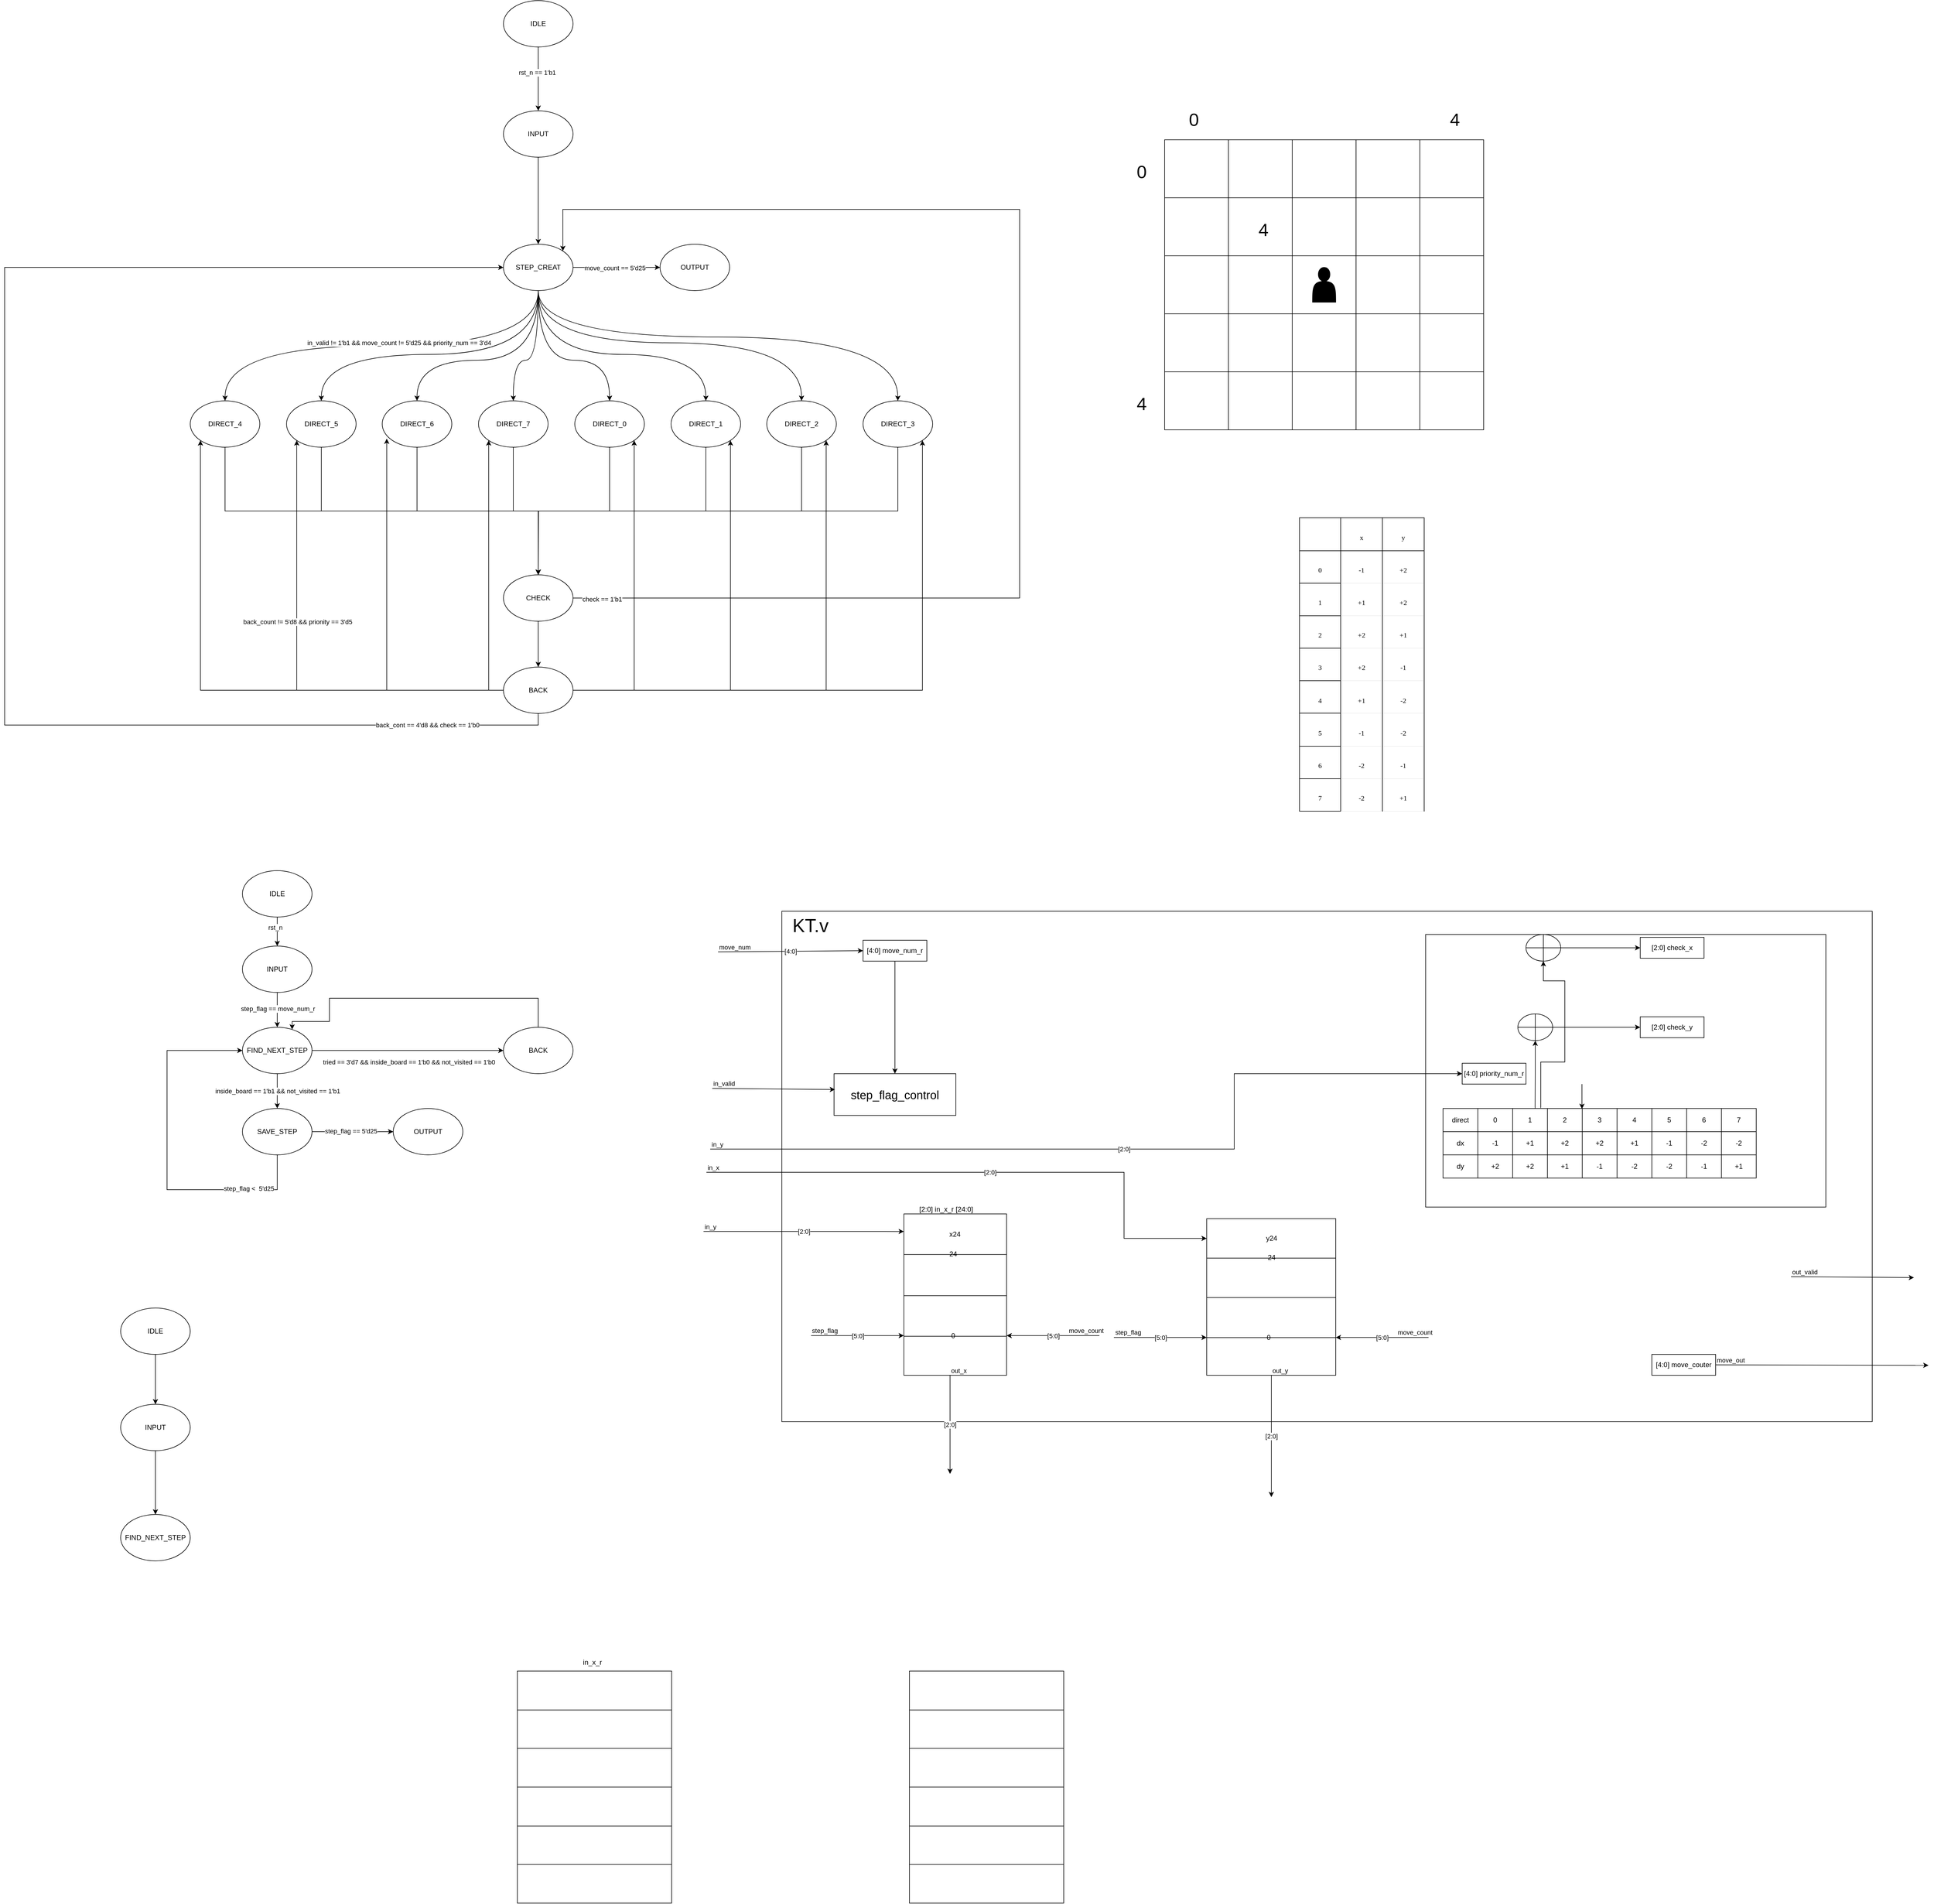 <mxfile version="28.0.1">
  <diagram name="第 1 页" id="wlGB5aXU49AVaNt8Bv_F">
    <mxGraphModel dx="2705" dy="952" grid="1" gridSize="10" guides="1" tooltips="1" connect="1" arrows="1" fold="1" page="1" pageScale="1" pageWidth="827" pageHeight="1169" math="0" shadow="0">
      <root>
        <mxCell id="0" />
        <mxCell id="1" parent="0" />
        <mxCell id="Bd6Kh7NZ5qMbbaEDf5SR-8" value="" style="rounded=0;whiteSpace=wrap;html=1;movable=1;resizable=1;rotatable=1;deletable=1;editable=1;locked=0;connectable=1;" vertex="1" parent="1">
          <mxGeometry x="810" y="1590" width="1880" height="880" as="geometry" />
        </mxCell>
        <mxCell id="3W7JAmCNGLFrmBNTn6TP-236" style="edgeStyle=orthogonalEdgeStyle;rounded=0;orthogonalLoop=1;jettySize=auto;html=1;exitX=0.5;exitY=1;exitDx=0;exitDy=0;" parent="1" source="zN2_1YvV45dY4rmlN28b-1" target="3W7JAmCNGLFrmBNTn6TP-235" edge="1">
          <mxGeometry relative="1" as="geometry" />
        </mxCell>
        <mxCell id="3W7JAmCNGLFrmBNTn6TP-238" value="rst_n == 1&#39;b1" style="edgeLabel;html=1;align=center;verticalAlign=middle;resizable=0;points=[];" parent="3W7JAmCNGLFrmBNTn6TP-236" vertex="1" connectable="0">
          <mxGeometry x="-0.199" y="-2" relative="1" as="geometry">
            <mxPoint as="offset" />
          </mxGeometry>
        </mxCell>
        <mxCell id="zN2_1YvV45dY4rmlN28b-1" value="IDLE" style="ellipse;whiteSpace=wrap;html=1;" parent="1" vertex="1">
          <mxGeometry x="330" y="20" width="120" height="80" as="geometry" />
        </mxCell>
        <mxCell id="zN2_1YvV45dY4rmlN28b-67" style="edgeStyle=orthogonalEdgeStyle;rounded=0;orthogonalLoop=1;jettySize=auto;html=1;exitX=1;exitY=0.5;exitDx=0;exitDy=0;entryX=0;entryY=0.5;entryDx=0;entryDy=0;" parent="1" source="zN2_1YvV45dY4rmlN28b-6" target="zN2_1YvV45dY4rmlN28b-68" edge="1">
          <mxGeometry relative="1" as="geometry">
            <mxPoint x="590" y="479.714" as="targetPoint" />
          </mxGeometry>
        </mxCell>
        <mxCell id="zN2_1YvV45dY4rmlN28b-112" value="move_count == 5&#39;d25" style="edgeLabel;html=1;align=center;verticalAlign=middle;resizable=0;points=[];" parent="zN2_1YvV45dY4rmlN28b-67" vertex="1" connectable="0">
          <mxGeometry x="-0.044" y="-1" relative="1" as="geometry">
            <mxPoint as="offset" />
          </mxGeometry>
        </mxCell>
        <mxCell id="zN2_1YvV45dY4rmlN28b-85" style="edgeStyle=orthogonalEdgeStyle;rounded=0;orthogonalLoop=1;jettySize=auto;html=1;exitX=0.5;exitY=1;exitDx=0;exitDy=0;curved=1;" parent="1" source="zN2_1YvV45dY4rmlN28b-6" target="zN2_1YvV45dY4rmlN28b-16" edge="1">
          <mxGeometry relative="1" as="geometry">
            <Array as="points">
              <mxPoint x="390" y="640" />
              <mxPoint x="347" y="640" />
            </Array>
          </mxGeometry>
        </mxCell>
        <mxCell id="zN2_1YvV45dY4rmlN28b-86" style="edgeStyle=orthogonalEdgeStyle;rounded=0;orthogonalLoop=1;jettySize=auto;html=1;exitX=0.5;exitY=1;exitDx=0;exitDy=0;curved=1;" parent="1" source="zN2_1YvV45dY4rmlN28b-6" target="zN2_1YvV45dY4rmlN28b-17" edge="1">
          <mxGeometry relative="1" as="geometry">
            <Array as="points">
              <mxPoint x="390" y="640" />
              <mxPoint x="181" y="640" />
            </Array>
          </mxGeometry>
        </mxCell>
        <mxCell id="zN2_1YvV45dY4rmlN28b-87" style="edgeStyle=orthogonalEdgeStyle;rounded=0;orthogonalLoop=1;jettySize=auto;html=1;exitX=0.5;exitY=1;exitDx=0;exitDy=0;curved=1;" parent="1" source="zN2_1YvV45dY4rmlN28b-6" target="zN2_1YvV45dY4rmlN28b-15" edge="1">
          <mxGeometry relative="1" as="geometry">
            <Array as="points">
              <mxPoint x="390" y="630" />
              <mxPoint x="16" y="630" />
            </Array>
          </mxGeometry>
        </mxCell>
        <mxCell id="zN2_1YvV45dY4rmlN28b-88" style="edgeStyle=orthogonalEdgeStyle;rounded=0;orthogonalLoop=1;jettySize=auto;html=1;exitX=0.5;exitY=1;exitDx=0;exitDy=0;entryX=0.5;entryY=0;entryDx=0;entryDy=0;curved=1;" parent="1" source="zN2_1YvV45dY4rmlN28b-6" target="zN2_1YvV45dY4rmlN28b-12" edge="1">
          <mxGeometry relative="1" as="geometry" />
        </mxCell>
        <mxCell id="zN2_1YvV45dY4rmlN28b-113" value="in_valid != 1&#39;b1 &amp;amp;&amp;amp; move_count != 5&#39;d25 &amp;amp;&amp;amp;&amp;nbsp;priority_num == 3&#39;d4" style="edgeLabel;html=1;align=center;verticalAlign=middle;resizable=0;points=[];" parent="zN2_1YvV45dY4rmlN28b-88" vertex="1" connectable="0">
          <mxGeometry x="-0.18" y="-3" relative="1" as="geometry">
            <mxPoint x="-36" y="-2" as="offset" />
          </mxGeometry>
        </mxCell>
        <mxCell id="zN2_1YvV45dY4rmlN28b-89" style="edgeStyle=orthogonalEdgeStyle;rounded=0;orthogonalLoop=1;jettySize=auto;html=1;exitX=0.5;exitY=1;exitDx=0;exitDy=0;entryX=0.5;entryY=0;entryDx=0;entryDy=0;curved=1;" parent="1" source="zN2_1YvV45dY4rmlN28b-6" target="zN2_1YvV45dY4rmlN28b-13" edge="1">
          <mxGeometry relative="1" as="geometry">
            <Array as="points">
              <mxPoint x="390" y="610" />
              <mxPoint x="844" y="610" />
            </Array>
          </mxGeometry>
        </mxCell>
        <mxCell id="zN2_1YvV45dY4rmlN28b-90" style="edgeStyle=orthogonalEdgeStyle;rounded=0;orthogonalLoop=1;jettySize=auto;html=1;exitX=0.5;exitY=1;exitDx=0;exitDy=0;entryX=0.5;entryY=0;entryDx=0;entryDy=0;curved=1;" parent="1" source="zN2_1YvV45dY4rmlN28b-6" target="zN2_1YvV45dY4rmlN28b-11" edge="1">
          <mxGeometry relative="1" as="geometry">
            <Array as="points">
              <mxPoint x="390" y="600" />
              <mxPoint x="1010" y="600" />
            </Array>
          </mxGeometry>
        </mxCell>
        <mxCell id="zN2_1YvV45dY4rmlN28b-91" style="edgeStyle=orthogonalEdgeStyle;rounded=0;orthogonalLoop=1;jettySize=auto;html=1;exitX=0.5;exitY=1;exitDx=0;exitDy=0;entryX=0.5;entryY=0;entryDx=0;entryDy=0;curved=1;" parent="1" source="zN2_1YvV45dY4rmlN28b-6" target="zN2_1YvV45dY4rmlN28b-8" edge="1">
          <mxGeometry relative="1" as="geometry">
            <Array as="points">
              <mxPoint x="390" y="640" />
              <mxPoint x="513" y="640" />
            </Array>
          </mxGeometry>
        </mxCell>
        <mxCell id="zN2_1YvV45dY4rmlN28b-92" style="edgeStyle=orthogonalEdgeStyle;rounded=0;orthogonalLoop=1;jettySize=auto;html=1;exitX=0.5;exitY=1;exitDx=0;exitDy=0;entryX=0.5;entryY=0;entryDx=0;entryDy=0;curved=1;" parent="1" source="zN2_1YvV45dY4rmlN28b-6" target="zN2_1YvV45dY4rmlN28b-14" edge="1">
          <mxGeometry relative="1" as="geometry">
            <Array as="points">
              <mxPoint x="390" y="630" />
              <mxPoint x="679" y="630" />
            </Array>
          </mxGeometry>
        </mxCell>
        <mxCell id="zN2_1YvV45dY4rmlN28b-6" value="STEP_CREAT" style="ellipse;whiteSpace=wrap;html=1;" parent="1" vertex="1">
          <mxGeometry x="330" y="440" width="120" height="80" as="geometry" />
        </mxCell>
        <mxCell id="zN2_1YvV45dY4rmlN28b-97" style="edgeStyle=orthogonalEdgeStyle;rounded=0;orthogonalLoop=1;jettySize=auto;html=1;exitX=0.5;exitY=1;exitDx=0;exitDy=0;entryX=0.5;entryY=0;entryDx=0;entryDy=0;" parent="1" source="zN2_1YvV45dY4rmlN28b-8" target="zN2_1YvV45dY4rmlN28b-35" edge="1">
          <mxGeometry relative="1" as="geometry" />
        </mxCell>
        <mxCell id="zN2_1YvV45dY4rmlN28b-8" value="DIRECT_0" style="ellipse;whiteSpace=wrap;html=1;" parent="1" vertex="1">
          <mxGeometry x="453" y="710" width="120" height="80" as="geometry" />
        </mxCell>
        <mxCell id="zN2_1YvV45dY4rmlN28b-100" style="edgeStyle=orthogonalEdgeStyle;rounded=0;orthogonalLoop=1;jettySize=auto;html=1;exitX=0.5;exitY=1;exitDx=0;exitDy=0;entryX=0.5;entryY=0;entryDx=0;entryDy=0;" parent="1" source="zN2_1YvV45dY4rmlN28b-11" target="zN2_1YvV45dY4rmlN28b-35" edge="1">
          <mxGeometry relative="1" as="geometry" />
        </mxCell>
        <mxCell id="zN2_1YvV45dY4rmlN28b-11" value="DIRECT_3" style="ellipse;whiteSpace=wrap;html=1;" parent="1" vertex="1">
          <mxGeometry x="950" y="710" width="120" height="80" as="geometry" />
        </mxCell>
        <mxCell id="zN2_1YvV45dY4rmlN28b-93" style="edgeStyle=orthogonalEdgeStyle;rounded=0;orthogonalLoop=1;jettySize=auto;html=1;exitX=0.5;exitY=1;exitDx=0;exitDy=0;entryX=0.5;entryY=0;entryDx=0;entryDy=0;" parent="1" source="zN2_1YvV45dY4rmlN28b-12" target="zN2_1YvV45dY4rmlN28b-35" edge="1">
          <mxGeometry relative="1" as="geometry" />
        </mxCell>
        <mxCell id="zN2_1YvV45dY4rmlN28b-12" value="DIRECT_4" style="ellipse;whiteSpace=wrap;html=1;" parent="1" vertex="1">
          <mxGeometry x="-210" y="710" width="120" height="80" as="geometry" />
        </mxCell>
        <mxCell id="zN2_1YvV45dY4rmlN28b-99" style="edgeStyle=orthogonalEdgeStyle;rounded=0;orthogonalLoop=1;jettySize=auto;html=1;exitX=0.5;exitY=1;exitDx=0;exitDy=0;entryX=0.5;entryY=0;entryDx=0;entryDy=0;" parent="1" source="zN2_1YvV45dY4rmlN28b-13" target="zN2_1YvV45dY4rmlN28b-35" edge="1">
          <mxGeometry relative="1" as="geometry" />
        </mxCell>
        <mxCell id="zN2_1YvV45dY4rmlN28b-13" value="DIRECT_2" style="ellipse;whiteSpace=wrap;html=1;" parent="1" vertex="1">
          <mxGeometry x="784" y="710" width="120" height="80" as="geometry" />
        </mxCell>
        <mxCell id="zN2_1YvV45dY4rmlN28b-98" style="edgeStyle=orthogonalEdgeStyle;rounded=0;orthogonalLoop=1;jettySize=auto;html=1;exitX=0.5;exitY=1;exitDx=0;exitDy=0;" parent="1" source="zN2_1YvV45dY4rmlN28b-14" target="zN2_1YvV45dY4rmlN28b-35" edge="1">
          <mxGeometry relative="1" as="geometry" />
        </mxCell>
        <mxCell id="zN2_1YvV45dY4rmlN28b-14" value="DIRECT_1" style="ellipse;whiteSpace=wrap;html=1;" parent="1" vertex="1">
          <mxGeometry x="619" y="710" width="120" height="80" as="geometry" />
        </mxCell>
        <mxCell id="zN2_1YvV45dY4rmlN28b-96" style="edgeStyle=orthogonalEdgeStyle;rounded=0;orthogonalLoop=1;jettySize=auto;html=1;exitX=0.5;exitY=1;exitDx=0;exitDy=0;entryX=0.5;entryY=0;entryDx=0;entryDy=0;" parent="1" source="zN2_1YvV45dY4rmlN28b-16" target="zN2_1YvV45dY4rmlN28b-35" edge="1">
          <mxGeometry relative="1" as="geometry" />
        </mxCell>
        <mxCell id="zN2_1YvV45dY4rmlN28b-16" value="DIRECT_7" style="ellipse;whiteSpace=wrap;html=1;" parent="1" vertex="1">
          <mxGeometry x="287" y="710" width="120" height="80" as="geometry" />
        </mxCell>
        <mxCell id="zN2_1YvV45dY4rmlN28b-95" style="edgeStyle=orthogonalEdgeStyle;rounded=0;orthogonalLoop=1;jettySize=auto;html=1;exitX=0.5;exitY=1;exitDx=0;exitDy=0;" parent="1" source="zN2_1YvV45dY4rmlN28b-17" edge="1">
          <mxGeometry relative="1" as="geometry">
            <mxPoint x="390" y="1010" as="targetPoint" />
          </mxGeometry>
        </mxCell>
        <mxCell id="zN2_1YvV45dY4rmlN28b-17" value="DIRECT_6" style="ellipse;whiteSpace=wrap;html=1;" parent="1" vertex="1">
          <mxGeometry x="121" y="710" width="120" height="80" as="geometry" />
        </mxCell>
        <mxCell id="zN2_1YvV45dY4rmlN28b-101" style="edgeStyle=orthogonalEdgeStyle;rounded=0;orthogonalLoop=1;jettySize=auto;html=1;exitX=0.5;exitY=1;exitDx=0;exitDy=0;" parent="1" source="zN2_1YvV45dY4rmlN28b-35" target="zN2_1YvV45dY4rmlN28b-44" edge="1">
          <mxGeometry relative="1" as="geometry" />
        </mxCell>
        <mxCell id="zN2_1YvV45dY4rmlN28b-117" style="edgeStyle=orthogonalEdgeStyle;rounded=0;orthogonalLoop=1;jettySize=auto;html=1;exitX=1;exitY=0.5;exitDx=0;exitDy=0;entryX=1;entryY=0;entryDx=0;entryDy=0;" parent="1" source="zN2_1YvV45dY4rmlN28b-35" target="zN2_1YvV45dY4rmlN28b-6" edge="1">
          <mxGeometry relative="1" as="geometry">
            <Array as="points">
              <mxPoint x="1220" y="1050" />
              <mxPoint x="1220" y="380" />
              <mxPoint x="432" y="380" />
            </Array>
          </mxGeometry>
        </mxCell>
        <mxCell id="zN2_1YvV45dY4rmlN28b-118" value="check == 1&#39;b1" style="edgeLabel;html=1;align=center;verticalAlign=middle;resizable=0;points=[];" parent="zN2_1YvV45dY4rmlN28b-117" vertex="1" connectable="0">
          <mxGeometry x="-0.957" y="-2" relative="1" as="geometry">
            <mxPoint as="offset" />
          </mxGeometry>
        </mxCell>
        <mxCell id="zN2_1YvV45dY4rmlN28b-35" value="CHECK" style="ellipse;whiteSpace=wrap;html=1;" parent="1" vertex="1">
          <mxGeometry x="330" y="1010" width="120" height="80" as="geometry" />
        </mxCell>
        <mxCell id="zN2_1YvV45dY4rmlN28b-102" style="edgeStyle=orthogonalEdgeStyle;rounded=0;orthogonalLoop=1;jettySize=auto;html=1;exitX=0.5;exitY=1;exitDx=0;exitDy=0;entryX=0;entryY=0.5;entryDx=0;entryDy=0;" parent="1" source="zN2_1YvV45dY4rmlN28b-44" target="zN2_1YvV45dY4rmlN28b-6" edge="1">
          <mxGeometry relative="1" as="geometry">
            <Array as="points">
              <mxPoint x="390" y="1269" />
              <mxPoint x="-530" y="1269" />
              <mxPoint x="-530" y="480" />
            </Array>
          </mxGeometry>
        </mxCell>
        <mxCell id="zN2_1YvV45dY4rmlN28b-116" value="back_cont == 4&#39;d8 &amp;amp;&amp;amp; check == 1&#39;b0" style="edgeLabel;html=1;align=center;verticalAlign=middle;resizable=0;points=[];" parent="zN2_1YvV45dY4rmlN28b-102" vertex="1" connectable="0">
          <mxGeometry x="-0.837" relative="1" as="geometry">
            <mxPoint as="offset" />
          </mxGeometry>
        </mxCell>
        <mxCell id="zN2_1YvV45dY4rmlN28b-103" style="edgeStyle=orthogonalEdgeStyle;rounded=0;orthogonalLoop=1;jettySize=auto;html=1;exitX=0;exitY=0.5;exitDx=0;exitDy=0;entryX=0;entryY=1;entryDx=0;entryDy=0;" parent="1" source="zN2_1YvV45dY4rmlN28b-44" target="zN2_1YvV45dY4rmlN28b-12" edge="1">
          <mxGeometry relative="1" as="geometry" />
        </mxCell>
        <mxCell id="zN2_1YvV45dY4rmlN28b-104" style="edgeStyle=orthogonalEdgeStyle;rounded=0;orthogonalLoop=1;jettySize=auto;html=1;exitX=0;exitY=0.5;exitDx=0;exitDy=0;entryX=0;entryY=1;entryDx=0;entryDy=0;" parent="1" source="zN2_1YvV45dY4rmlN28b-44" target="zN2_1YvV45dY4rmlN28b-15" edge="1">
          <mxGeometry relative="1" as="geometry" />
        </mxCell>
        <mxCell id="zN2_1YvV45dY4rmlN28b-119" value="back_count != 5&#39;d8 &amp;amp;&amp;amp; prionity == 3&#39;d5" style="edgeLabel;html=1;align=center;verticalAlign=middle;resizable=0;points=[];" parent="zN2_1YvV45dY4rmlN28b-104" vertex="1" connectable="0">
          <mxGeometry x="0.207" y="-1" relative="1" as="geometry">
            <mxPoint as="offset" />
          </mxGeometry>
        </mxCell>
        <mxCell id="zN2_1YvV45dY4rmlN28b-106" style="edgeStyle=orthogonalEdgeStyle;rounded=0;orthogonalLoop=1;jettySize=auto;html=1;exitX=0;exitY=0.5;exitDx=0;exitDy=0;entryX=0;entryY=1;entryDx=0;entryDy=0;" parent="1" source="zN2_1YvV45dY4rmlN28b-44" target="zN2_1YvV45dY4rmlN28b-16" edge="1">
          <mxGeometry relative="1" as="geometry" />
        </mxCell>
        <mxCell id="zN2_1YvV45dY4rmlN28b-107" style="edgeStyle=orthogonalEdgeStyle;rounded=0;orthogonalLoop=1;jettySize=auto;html=1;exitX=1;exitY=0.5;exitDx=0;exitDy=0;entryX=1;entryY=1;entryDx=0;entryDy=0;" parent="1" source="zN2_1YvV45dY4rmlN28b-44" target="zN2_1YvV45dY4rmlN28b-8" edge="1">
          <mxGeometry relative="1" as="geometry" />
        </mxCell>
        <mxCell id="zN2_1YvV45dY4rmlN28b-108" style="edgeStyle=orthogonalEdgeStyle;rounded=0;orthogonalLoop=1;jettySize=auto;html=1;exitX=1;exitY=0.5;exitDx=0;exitDy=0;entryX=1;entryY=1;entryDx=0;entryDy=0;" parent="1" source="zN2_1YvV45dY4rmlN28b-44" target="zN2_1YvV45dY4rmlN28b-14" edge="1">
          <mxGeometry relative="1" as="geometry" />
        </mxCell>
        <mxCell id="zN2_1YvV45dY4rmlN28b-109" style="edgeStyle=orthogonalEdgeStyle;rounded=0;orthogonalLoop=1;jettySize=auto;html=1;exitX=1;exitY=0.5;exitDx=0;exitDy=0;entryX=1;entryY=1;entryDx=0;entryDy=0;" parent="1" source="zN2_1YvV45dY4rmlN28b-44" target="zN2_1YvV45dY4rmlN28b-13" edge="1">
          <mxGeometry relative="1" as="geometry" />
        </mxCell>
        <mxCell id="zN2_1YvV45dY4rmlN28b-110" style="edgeStyle=orthogonalEdgeStyle;rounded=0;orthogonalLoop=1;jettySize=auto;html=1;exitX=1;exitY=0.5;exitDx=0;exitDy=0;entryX=1;entryY=1;entryDx=0;entryDy=0;" parent="1" source="zN2_1YvV45dY4rmlN28b-44" target="zN2_1YvV45dY4rmlN28b-11" edge="1">
          <mxGeometry relative="1" as="geometry" />
        </mxCell>
        <mxCell id="zN2_1YvV45dY4rmlN28b-44" value="BACK" style="ellipse;whiteSpace=wrap;html=1;" parent="1" vertex="1">
          <mxGeometry x="330" y="1169" width="120" height="80" as="geometry" />
        </mxCell>
        <mxCell id="zN2_1YvV45dY4rmlN28b-68" value="OUTPUT" style="ellipse;whiteSpace=wrap;html=1;" parent="1" vertex="1">
          <mxGeometry x="600" y="440" width="120" height="80" as="geometry" />
        </mxCell>
        <mxCell id="zN2_1YvV45dY4rmlN28b-94" style="edgeStyle=orthogonalEdgeStyle;rounded=0;orthogonalLoop=1;jettySize=auto;html=1;exitX=0.5;exitY=1;exitDx=0;exitDy=0;entryX=0.5;entryY=0;entryDx=0;entryDy=0;" parent="1" source="zN2_1YvV45dY4rmlN28b-15" target="zN2_1YvV45dY4rmlN28b-35" edge="1">
          <mxGeometry relative="1" as="geometry" />
        </mxCell>
        <mxCell id="zN2_1YvV45dY4rmlN28b-15" value="DIRECT_5" style="ellipse;whiteSpace=wrap;html=1;" parent="1" vertex="1">
          <mxGeometry x="-44" y="710" width="120" height="80" as="geometry" />
        </mxCell>
        <mxCell id="zN2_1YvV45dY4rmlN28b-105" style="edgeStyle=orthogonalEdgeStyle;rounded=0;orthogonalLoop=1;jettySize=auto;html=1;exitX=0;exitY=0.5;exitDx=0;exitDy=0;entryX=0.065;entryY=0.816;entryDx=0;entryDy=0;entryPerimeter=0;" parent="1" source="zN2_1YvV45dY4rmlN28b-44" target="zN2_1YvV45dY4rmlN28b-17" edge="1">
          <mxGeometry relative="1" as="geometry" />
        </mxCell>
        <mxCell id="3W7JAmCNGLFrmBNTn6TP-198" value="" style="shape=table;startSize=0;container=1;collapsible=0;childLayout=tableLayout;" parent="1" vertex="1">
          <mxGeometry x="1470" y="260" width="550" height="500" as="geometry" />
        </mxCell>
        <mxCell id="3W7JAmCNGLFrmBNTn6TP-199" value="" style="shape=tableRow;horizontal=0;startSize=0;swimlaneHead=0;swimlaneBody=0;strokeColor=inherit;top=0;left=0;bottom=0;right=0;collapsible=0;dropTarget=0;fillColor=none;points=[[0,0.5],[1,0.5]];portConstraint=eastwest;" parent="3W7JAmCNGLFrmBNTn6TP-198" vertex="1">
          <mxGeometry width="550" height="100" as="geometry" />
        </mxCell>
        <mxCell id="3W7JAmCNGLFrmBNTn6TP-200" value="" style="shape=partialRectangle;html=1;whiteSpace=wrap;connectable=0;strokeColor=inherit;overflow=hidden;fillColor=none;top=0;left=0;bottom=0;right=0;pointerEvents=1;" parent="3W7JAmCNGLFrmBNTn6TP-199" vertex="1">
          <mxGeometry width="110" height="100" as="geometry">
            <mxRectangle width="110" height="100" as="alternateBounds" />
          </mxGeometry>
        </mxCell>
        <mxCell id="3W7JAmCNGLFrmBNTn6TP-201" value="" style="shape=partialRectangle;html=1;whiteSpace=wrap;connectable=0;strokeColor=inherit;overflow=hidden;fillColor=none;top=0;left=0;bottom=0;right=0;pointerEvents=1;" parent="3W7JAmCNGLFrmBNTn6TP-199" vertex="1">
          <mxGeometry x="110" width="110" height="100" as="geometry">
            <mxRectangle width="110" height="100" as="alternateBounds" />
          </mxGeometry>
        </mxCell>
        <mxCell id="3W7JAmCNGLFrmBNTn6TP-202" value="" style="shape=partialRectangle;html=1;whiteSpace=wrap;connectable=0;strokeColor=inherit;overflow=hidden;fillColor=none;top=0;left=0;bottom=0;right=0;pointerEvents=1;" parent="3W7JAmCNGLFrmBNTn6TP-199" vertex="1">
          <mxGeometry x="220" width="110" height="100" as="geometry">
            <mxRectangle width="110" height="100" as="alternateBounds" />
          </mxGeometry>
        </mxCell>
        <mxCell id="3W7JAmCNGLFrmBNTn6TP-203" value="" style="shape=partialRectangle;html=1;whiteSpace=wrap;connectable=0;strokeColor=inherit;overflow=hidden;fillColor=none;top=0;left=0;bottom=0;right=0;pointerEvents=1;" parent="3W7JAmCNGLFrmBNTn6TP-199" vertex="1">
          <mxGeometry x="330" width="110" height="100" as="geometry">
            <mxRectangle width="110" height="100" as="alternateBounds" />
          </mxGeometry>
        </mxCell>
        <mxCell id="3W7JAmCNGLFrmBNTn6TP-204" value="" style="shape=partialRectangle;html=1;whiteSpace=wrap;connectable=0;strokeColor=inherit;overflow=hidden;fillColor=none;top=0;left=0;bottom=0;right=0;pointerEvents=1;" parent="3W7JAmCNGLFrmBNTn6TP-199" vertex="1">
          <mxGeometry x="440" width="110" height="100" as="geometry">
            <mxRectangle width="110" height="100" as="alternateBounds" />
          </mxGeometry>
        </mxCell>
        <mxCell id="3W7JAmCNGLFrmBNTn6TP-205" value="" style="shape=tableRow;horizontal=0;startSize=0;swimlaneHead=0;swimlaneBody=0;strokeColor=inherit;top=0;left=0;bottom=0;right=0;collapsible=0;dropTarget=0;fillColor=none;points=[[0,0.5],[1,0.5]];portConstraint=eastwest;" parent="3W7JAmCNGLFrmBNTn6TP-198" vertex="1">
          <mxGeometry y="100" width="550" height="100" as="geometry" />
        </mxCell>
        <mxCell id="3W7JAmCNGLFrmBNTn6TP-206" value="" style="shape=partialRectangle;html=1;whiteSpace=wrap;connectable=0;strokeColor=inherit;overflow=hidden;fillColor=none;top=0;left=0;bottom=0;right=0;pointerEvents=1;" parent="3W7JAmCNGLFrmBNTn6TP-205" vertex="1">
          <mxGeometry width="110" height="100" as="geometry">
            <mxRectangle width="110" height="100" as="alternateBounds" />
          </mxGeometry>
        </mxCell>
        <mxCell id="3W7JAmCNGLFrmBNTn6TP-207" value="" style="shape=partialRectangle;html=1;whiteSpace=wrap;connectable=0;strokeColor=inherit;overflow=hidden;fillColor=none;top=0;left=0;bottom=0;right=0;pointerEvents=1;" parent="3W7JAmCNGLFrmBNTn6TP-205" vertex="1">
          <mxGeometry x="110" width="110" height="100" as="geometry">
            <mxRectangle width="110" height="100" as="alternateBounds" />
          </mxGeometry>
        </mxCell>
        <mxCell id="3W7JAmCNGLFrmBNTn6TP-208" value="" style="shape=partialRectangle;html=1;whiteSpace=wrap;connectable=0;strokeColor=inherit;overflow=hidden;fillColor=none;top=0;left=0;bottom=0;right=0;pointerEvents=1;" parent="3W7JAmCNGLFrmBNTn6TP-205" vertex="1">
          <mxGeometry x="220" width="110" height="100" as="geometry">
            <mxRectangle width="110" height="100" as="alternateBounds" />
          </mxGeometry>
        </mxCell>
        <mxCell id="3W7JAmCNGLFrmBNTn6TP-209" value="" style="shape=partialRectangle;html=1;whiteSpace=wrap;connectable=0;strokeColor=inherit;overflow=hidden;fillColor=none;top=0;left=0;bottom=0;right=0;pointerEvents=1;" parent="3W7JAmCNGLFrmBNTn6TP-205" vertex="1">
          <mxGeometry x="330" width="110" height="100" as="geometry">
            <mxRectangle width="110" height="100" as="alternateBounds" />
          </mxGeometry>
        </mxCell>
        <mxCell id="3W7JAmCNGLFrmBNTn6TP-210" value="" style="shape=partialRectangle;html=1;whiteSpace=wrap;connectable=0;strokeColor=inherit;overflow=hidden;fillColor=none;top=0;left=0;bottom=0;right=0;pointerEvents=1;" parent="3W7JAmCNGLFrmBNTn6TP-205" vertex="1">
          <mxGeometry x="440" width="110" height="100" as="geometry">
            <mxRectangle width="110" height="100" as="alternateBounds" />
          </mxGeometry>
        </mxCell>
        <mxCell id="3W7JAmCNGLFrmBNTn6TP-211" value="" style="shape=tableRow;horizontal=0;startSize=0;swimlaneHead=0;swimlaneBody=0;strokeColor=inherit;top=0;left=0;bottom=0;right=0;collapsible=0;dropTarget=0;fillColor=none;points=[[0,0.5],[1,0.5]];portConstraint=eastwest;" parent="3W7JAmCNGLFrmBNTn6TP-198" vertex="1">
          <mxGeometry y="200" width="550" height="100" as="geometry" />
        </mxCell>
        <mxCell id="3W7JAmCNGLFrmBNTn6TP-212" value="" style="shape=partialRectangle;html=1;whiteSpace=wrap;connectable=0;strokeColor=inherit;overflow=hidden;fillColor=none;top=0;left=0;bottom=0;right=0;pointerEvents=1;" parent="3W7JAmCNGLFrmBNTn6TP-211" vertex="1">
          <mxGeometry width="110" height="100" as="geometry">
            <mxRectangle width="110" height="100" as="alternateBounds" />
          </mxGeometry>
        </mxCell>
        <mxCell id="3W7JAmCNGLFrmBNTn6TP-213" value="" style="shape=partialRectangle;html=1;whiteSpace=wrap;connectable=0;strokeColor=inherit;overflow=hidden;fillColor=none;top=0;left=0;bottom=0;right=0;pointerEvents=1;" parent="3W7JAmCNGLFrmBNTn6TP-211" vertex="1">
          <mxGeometry x="110" width="110" height="100" as="geometry">
            <mxRectangle width="110" height="100" as="alternateBounds" />
          </mxGeometry>
        </mxCell>
        <mxCell id="3W7JAmCNGLFrmBNTn6TP-214" value="" style="shape=partialRectangle;html=1;whiteSpace=wrap;connectable=0;strokeColor=inherit;overflow=hidden;fillColor=none;top=0;left=0;bottom=0;right=0;pointerEvents=1;" parent="3W7JAmCNGLFrmBNTn6TP-211" vertex="1">
          <mxGeometry x="220" width="110" height="100" as="geometry">
            <mxRectangle width="110" height="100" as="alternateBounds" />
          </mxGeometry>
        </mxCell>
        <mxCell id="3W7JAmCNGLFrmBNTn6TP-215" value="" style="shape=partialRectangle;html=1;whiteSpace=wrap;connectable=0;strokeColor=inherit;overflow=hidden;fillColor=none;top=0;left=0;bottom=0;right=0;pointerEvents=1;" parent="3W7JAmCNGLFrmBNTn6TP-211" vertex="1">
          <mxGeometry x="330" width="110" height="100" as="geometry">
            <mxRectangle width="110" height="100" as="alternateBounds" />
          </mxGeometry>
        </mxCell>
        <mxCell id="3W7JAmCNGLFrmBNTn6TP-216" value="" style="shape=partialRectangle;html=1;whiteSpace=wrap;connectable=0;strokeColor=inherit;overflow=hidden;fillColor=none;top=0;left=0;bottom=0;right=0;pointerEvents=1;" parent="3W7JAmCNGLFrmBNTn6TP-211" vertex="1">
          <mxGeometry x="440" width="110" height="100" as="geometry">
            <mxRectangle width="110" height="100" as="alternateBounds" />
          </mxGeometry>
        </mxCell>
        <mxCell id="3W7JAmCNGLFrmBNTn6TP-217" value="" style="shape=tableRow;horizontal=0;startSize=0;swimlaneHead=0;swimlaneBody=0;strokeColor=inherit;top=0;left=0;bottom=0;right=0;collapsible=0;dropTarget=0;fillColor=none;points=[[0,0.5],[1,0.5]];portConstraint=eastwest;" parent="3W7JAmCNGLFrmBNTn6TP-198" vertex="1">
          <mxGeometry y="300" width="550" height="100" as="geometry" />
        </mxCell>
        <mxCell id="3W7JAmCNGLFrmBNTn6TP-218" value="" style="shape=partialRectangle;html=1;whiteSpace=wrap;connectable=0;strokeColor=inherit;overflow=hidden;fillColor=none;top=0;left=0;bottom=0;right=0;pointerEvents=1;" parent="3W7JAmCNGLFrmBNTn6TP-217" vertex="1">
          <mxGeometry width="110" height="100" as="geometry">
            <mxRectangle width="110" height="100" as="alternateBounds" />
          </mxGeometry>
        </mxCell>
        <mxCell id="3W7JAmCNGLFrmBNTn6TP-219" value="" style="shape=partialRectangle;html=1;whiteSpace=wrap;connectable=0;strokeColor=inherit;overflow=hidden;fillColor=none;top=0;left=0;bottom=0;right=0;pointerEvents=1;" parent="3W7JAmCNGLFrmBNTn6TP-217" vertex="1">
          <mxGeometry x="110" width="110" height="100" as="geometry">
            <mxRectangle width="110" height="100" as="alternateBounds" />
          </mxGeometry>
        </mxCell>
        <mxCell id="3W7JAmCNGLFrmBNTn6TP-220" value="" style="shape=partialRectangle;html=1;whiteSpace=wrap;connectable=0;strokeColor=inherit;overflow=hidden;fillColor=none;top=0;left=0;bottom=0;right=0;pointerEvents=1;" parent="3W7JAmCNGLFrmBNTn6TP-217" vertex="1">
          <mxGeometry x="220" width="110" height="100" as="geometry">
            <mxRectangle width="110" height="100" as="alternateBounds" />
          </mxGeometry>
        </mxCell>
        <mxCell id="3W7JAmCNGLFrmBNTn6TP-221" value="" style="shape=partialRectangle;html=1;whiteSpace=wrap;connectable=0;strokeColor=inherit;overflow=hidden;fillColor=none;top=0;left=0;bottom=0;right=0;pointerEvents=1;" parent="3W7JAmCNGLFrmBNTn6TP-217" vertex="1">
          <mxGeometry x="330" width="110" height="100" as="geometry">
            <mxRectangle width="110" height="100" as="alternateBounds" />
          </mxGeometry>
        </mxCell>
        <mxCell id="3W7JAmCNGLFrmBNTn6TP-222" value="" style="shape=partialRectangle;html=1;whiteSpace=wrap;connectable=0;strokeColor=inherit;overflow=hidden;fillColor=none;top=0;left=0;bottom=0;right=0;pointerEvents=1;" parent="3W7JAmCNGLFrmBNTn6TP-217" vertex="1">
          <mxGeometry x="440" width="110" height="100" as="geometry">
            <mxRectangle width="110" height="100" as="alternateBounds" />
          </mxGeometry>
        </mxCell>
        <mxCell id="3W7JAmCNGLFrmBNTn6TP-223" value="" style="shape=tableRow;horizontal=0;startSize=0;swimlaneHead=0;swimlaneBody=0;strokeColor=inherit;top=0;left=0;bottom=0;right=0;collapsible=0;dropTarget=0;fillColor=none;points=[[0,0.5],[1,0.5]];portConstraint=eastwest;" parent="3W7JAmCNGLFrmBNTn6TP-198" vertex="1">
          <mxGeometry y="400" width="550" height="100" as="geometry" />
        </mxCell>
        <mxCell id="3W7JAmCNGLFrmBNTn6TP-224" value="" style="shape=partialRectangle;html=1;whiteSpace=wrap;connectable=0;strokeColor=inherit;overflow=hidden;fillColor=none;top=0;left=0;bottom=0;right=0;pointerEvents=1;" parent="3W7JAmCNGLFrmBNTn6TP-223" vertex="1">
          <mxGeometry width="110" height="100" as="geometry">
            <mxRectangle width="110" height="100" as="alternateBounds" />
          </mxGeometry>
        </mxCell>
        <mxCell id="3W7JAmCNGLFrmBNTn6TP-225" value="" style="shape=partialRectangle;html=1;whiteSpace=wrap;connectable=0;strokeColor=inherit;overflow=hidden;fillColor=none;top=0;left=0;bottom=0;right=0;pointerEvents=1;" parent="3W7JAmCNGLFrmBNTn6TP-223" vertex="1">
          <mxGeometry x="110" width="110" height="100" as="geometry">
            <mxRectangle width="110" height="100" as="alternateBounds" />
          </mxGeometry>
        </mxCell>
        <mxCell id="3W7JAmCNGLFrmBNTn6TP-226" value="" style="shape=partialRectangle;html=1;whiteSpace=wrap;connectable=0;strokeColor=inherit;overflow=hidden;fillColor=none;top=0;left=0;bottom=0;right=0;pointerEvents=1;" parent="3W7JAmCNGLFrmBNTn6TP-223" vertex="1">
          <mxGeometry x="220" width="110" height="100" as="geometry">
            <mxRectangle width="110" height="100" as="alternateBounds" />
          </mxGeometry>
        </mxCell>
        <mxCell id="3W7JAmCNGLFrmBNTn6TP-227" value="" style="shape=partialRectangle;html=1;whiteSpace=wrap;connectable=0;strokeColor=inherit;overflow=hidden;fillColor=none;top=0;left=0;bottom=0;right=0;pointerEvents=1;" parent="3W7JAmCNGLFrmBNTn6TP-223" vertex="1">
          <mxGeometry x="330" width="110" height="100" as="geometry">
            <mxRectangle width="110" height="100" as="alternateBounds" />
          </mxGeometry>
        </mxCell>
        <mxCell id="3W7JAmCNGLFrmBNTn6TP-228" value="" style="shape=partialRectangle;html=1;whiteSpace=wrap;connectable=0;strokeColor=inherit;overflow=hidden;fillColor=none;top=0;left=0;bottom=0;right=0;pointerEvents=1;" parent="3W7JAmCNGLFrmBNTn6TP-223" vertex="1">
          <mxGeometry x="440" width="110" height="100" as="geometry">
            <mxRectangle width="110" height="100" as="alternateBounds" />
          </mxGeometry>
        </mxCell>
        <mxCell id="3W7JAmCNGLFrmBNTn6TP-229" value="" style="shape=actor;whiteSpace=wrap;html=1;gradientColor=none;fillColor=#000000;" parent="1" vertex="1">
          <mxGeometry x="1725" y="480" width="40" height="60" as="geometry" />
        </mxCell>
        <mxCell id="3W7JAmCNGLFrmBNTn6TP-230" value="&lt;font style=&quot;font-size: 31px;&quot;&gt;0&lt;/font&gt;" style="text;html=1;align=center;verticalAlign=middle;resizable=0;points=[];autosize=1;strokeColor=none;fillColor=none;" parent="1" vertex="1">
          <mxGeometry x="1410" y="290" width="40" height="50" as="geometry" />
        </mxCell>
        <mxCell id="3W7JAmCNGLFrmBNTn6TP-231" value="&lt;font style=&quot;font-size: 31px;&quot;&gt;4&lt;/font&gt;" style="text;html=1;align=center;verticalAlign=middle;resizable=0;points=[];autosize=1;strokeColor=none;fillColor=none;" parent="1" vertex="1">
          <mxGeometry x="1410" y="690" width="40" height="50" as="geometry" />
        </mxCell>
        <mxCell id="3W7JAmCNGLFrmBNTn6TP-232" value="&lt;font style=&quot;font-size: 31px;&quot;&gt;0&lt;/font&gt;" style="text;html=1;align=center;verticalAlign=middle;resizable=0;points=[];autosize=1;strokeColor=none;fillColor=none;" parent="1" vertex="1">
          <mxGeometry x="1500" y="200" width="40" height="50" as="geometry" />
        </mxCell>
        <mxCell id="3W7JAmCNGLFrmBNTn6TP-233" value="&lt;font style=&quot;font-size: 31px;&quot;&gt;4&lt;/font&gt;" style="text;html=1;align=center;verticalAlign=middle;resizable=0;points=[];autosize=1;strokeColor=none;fillColor=none;" parent="1" vertex="1">
          <mxGeometry x="1950" y="200" width="40" height="50" as="geometry" />
        </mxCell>
        <mxCell id="3W7JAmCNGLFrmBNTn6TP-234" value="&lt;font style=&quot;font-size: 31px;&quot;&gt;4&lt;/font&gt;" style="text;html=1;align=center;verticalAlign=middle;resizable=0;points=[];autosize=1;strokeColor=none;fillColor=none;" parent="1" vertex="1">
          <mxGeometry x="1620" y="390" width="40" height="50" as="geometry" />
        </mxCell>
        <mxCell id="3W7JAmCNGLFrmBNTn6TP-237" style="edgeStyle=orthogonalEdgeStyle;rounded=0;orthogonalLoop=1;jettySize=auto;html=1;exitX=0.5;exitY=1;exitDx=0;exitDy=0;entryX=0.5;entryY=0;entryDx=0;entryDy=0;" parent="1" source="3W7JAmCNGLFrmBNTn6TP-235" target="zN2_1YvV45dY4rmlN28b-6" edge="1">
          <mxGeometry relative="1" as="geometry">
            <mxPoint x="393.2" y="430" as="targetPoint" />
          </mxGeometry>
        </mxCell>
        <mxCell id="3W7JAmCNGLFrmBNTn6TP-235" value="INPUT" style="ellipse;whiteSpace=wrap;html=1;" parent="1" vertex="1">
          <mxGeometry x="330" y="210" width="120" height="80" as="geometry" />
        </mxCell>
        <mxCell id="3W7JAmCNGLFrmBNTn6TP-242" value="&lt;br&gt;&lt;table class=&quot;MsoNormalTable&quot; border=&quot;1&quot; cellspacing=&quot;0&quot; cellpadding=&quot;0&quot; width=&quot;216&quot; style=&quot;width:162.0pt;border-collapse:collapse;border:none;mso-border-alt:solid windowtext .5pt;&amp;lt;br/&amp;gt; mso-yfti-tbllook:1184;mso-padding-alt:0cm 1.4pt 0cm 1.4pt;mso-border-insideh:&amp;lt;br/&amp;gt; .5pt solid windowtext;mso-border-insidev:.5pt solid windowtext&quot;&gt;&lt;tbody&gt;&lt;tr style=&quot;mso-yfti-irow:0;mso-yfti-firstrow:yes;height:16.5pt&quot;&gt;&lt;td width=&quot;72&quot; nowrap=&quot;&quot; style=&quot;width: 54pt; border: 1pt solid windowtext; padding: 0cm 1.4pt; height: 16.5pt;&quot;&gt;&lt;/td&gt;&lt;td width=&quot;72&quot; nowrap=&quot;&quot; style=&quot;width: 54pt; border: 1pt solid windowtext; padding: 0cm 1.4pt; height: 16.5pt;&quot;&gt;&lt;br&gt;  &lt;p class=&quot;MsoNormal&quot; align=&quot;center&quot; style=&quot;margin-bottom:0cm;text-align:center;&amp;lt;br/&amp;gt;  line-height:normal;mso-pagination:widow-orphan&quot;&gt;&lt;span lang=&quot;EN-US&quot; style=&quot;font-family: 新細明體, serif; color: black;&quot;&gt;x&lt;/span&gt;&lt;/p&gt;&lt;br&gt;  &lt;/td&gt;  &lt;td width=&quot;72&quot; nowrap=&quot;&quot; style=&quot;width: 54pt; border: 1pt solid windowtext; padding: 0cm 1.4pt; height: 16.5pt;&quot;&gt;&lt;br&gt;  &lt;p class=&quot;MsoNormal&quot; align=&quot;center&quot; style=&quot;margin-bottom:0cm;text-align:center;&amp;lt;br/&amp;gt;  line-height:normal;mso-pagination:widow-orphan&quot;&gt;&lt;span lang=&quot;EN-US&quot; style=&quot;font-family: 新細明體, serif; color: black;&quot;&gt;y&lt;/span&gt;&lt;/p&gt;&lt;br&gt;  &lt;/td&gt; &lt;/tr&gt; &lt;tr style=&quot;mso-yfti-irow:1;height:16.5pt&quot;&gt;  &lt;td width=&quot;72&quot; nowrap=&quot;&quot; style=&quot;width: 54pt; border: 1pt solid windowtext; height: 16.5pt;&quot;&gt;&lt;br&gt;  &lt;p class=&quot;MsoNormal&quot; align=&quot;center&quot; style=&quot;margin-bottom:0cm;text-align:center;&amp;lt;br/&amp;gt;  line-height:normal;mso-pagination:widow-orphan&quot;&gt;&lt;span lang=&quot;EN-US&quot; style=&quot;font-family: 新細明體, serif; color: black;&quot;&gt;0&lt;/span&gt;&lt;/p&gt;&lt;br&gt;  &lt;/td&gt;  &lt;td width=&quot;72&quot; nowrap=&quot;&quot; style=&quot;width: 54pt; border-top: none; border-left: none; border-right: 1pt solid windowtext; padding: 0cm 1.4pt; height: 16.5pt;&quot;&gt;&lt;br&gt;  &lt;p class=&quot;MsoNormal&quot; align=&quot;center&quot; style=&quot;margin-bottom:0cm;text-align:center;&amp;lt;br/&amp;gt;  line-height:normal;mso-pagination:widow-orphan&quot;&gt;&lt;span lang=&quot;EN-US&quot; style=&quot;font-family: 新細明體, serif; color: black;&quot;&gt;-1&lt;/span&gt;&lt;/p&gt;&lt;br&gt;  &lt;/td&gt;  &lt;td width=&quot;72&quot; nowrap=&quot;&quot; style=&quot;width: 54pt; border-top: none; border-left: none; border-right: 1pt solid windowtext; padding: 0cm 1.4pt; height: 16.5pt;&quot;&gt;&lt;br&gt;  &lt;p class=&quot;MsoNormal&quot; align=&quot;center&quot; style=&quot;margin-bottom:0cm;text-align:center;&amp;lt;br/&amp;gt;  line-height:normal;mso-pagination:widow-orphan&quot;&gt;&lt;span lang=&quot;EN-US&quot; style=&quot;font-family: 新細明體, serif; color: black;&quot;&gt;+2&lt;/span&gt;&lt;/p&gt;&lt;br&gt;  &lt;/td&gt; &lt;/tr&gt; &lt;tr style=&quot;mso-yfti-irow:2;height:16.5pt&quot;&gt;  &lt;td width=&quot;72&quot; nowrap=&quot;&quot; style=&quot;width: 54pt; border: 1pt solid windowtext; height: 16.5pt;&quot;&gt;&lt;br&gt;  &lt;p class=&quot;MsoNormal&quot; align=&quot;center&quot; style=&quot;margin-bottom:0cm;text-align:center;&amp;lt;br/&amp;gt;  line-height:normal;mso-pagination:widow-orphan&quot;&gt;&lt;span lang=&quot;EN-US&quot; style=&quot;font-family: 新細明體, serif; color: black;&quot;&gt;1&lt;/span&gt;&lt;/p&gt;&lt;br&gt;  &lt;/td&gt;  &lt;td width=&quot;72&quot; nowrap=&quot;&quot; style=&quot;width: 54pt; border-top: none; border-left: none; border-right: 1pt solid windowtext; padding: 0cm 1.4pt; height: 16.5pt;&quot;&gt;&lt;br&gt;  &lt;p class=&quot;MsoNormal&quot; align=&quot;center&quot; style=&quot;margin-bottom:0cm;text-align:center;&amp;lt;br/&amp;gt;  line-height:normal;mso-pagination:widow-orphan&quot;&gt;&lt;span lang=&quot;EN-US&quot; style=&quot;font-family: 新細明體, serif; color: black;&quot;&gt;+1&lt;/span&gt;&lt;/p&gt;&lt;br&gt;  &lt;/td&gt;  &lt;td width=&quot;72&quot; nowrap=&quot;&quot; style=&quot;width: 54pt; border-top: none; border-left: none; border-right: 1pt solid windowtext; padding: 0cm 1.4pt; height: 16.5pt;&quot;&gt;&lt;br&gt;  &lt;p class=&quot;MsoNormal&quot; align=&quot;center&quot; style=&quot;margin-bottom:0cm;text-align:center;&amp;lt;br/&amp;gt;  line-height:normal;mso-pagination:widow-orphan&quot;&gt;&lt;span lang=&quot;EN-US&quot; style=&quot;font-family: 新細明體, serif; color: black;&quot;&gt;+2&lt;/span&gt;&lt;/p&gt;&lt;br&gt;  &lt;/td&gt; &lt;/tr&gt; &lt;tr style=&quot;mso-yfti-irow:3;height:16.5pt&quot;&gt;  &lt;td width=&quot;72&quot; nowrap=&quot;&quot; style=&quot;width: 54pt; border: 1pt solid windowtext; height: 16.5pt;&quot;&gt;&lt;br&gt;  &lt;p class=&quot;MsoNormal&quot; align=&quot;center&quot; style=&quot;margin-bottom:0cm;text-align:center;&amp;lt;br/&amp;gt;  line-height:normal;mso-pagination:widow-orphan&quot;&gt;&lt;span lang=&quot;EN-US&quot; style=&quot;font-family: 新細明體, serif; color: black;&quot;&gt;2&lt;/span&gt;&lt;/p&gt;&lt;br&gt;  &lt;/td&gt;  &lt;td width=&quot;72&quot; nowrap=&quot;&quot; style=&quot;width: 54pt; border-top: none; border-left: none; border-right: 1pt solid windowtext; padding: 0cm 1.4pt; height: 16.5pt;&quot;&gt;&lt;br&gt;  &lt;p class=&quot;MsoNormal&quot; align=&quot;center&quot; style=&quot;margin-bottom:0cm;text-align:center;&amp;lt;br/&amp;gt;  line-height:normal;mso-pagination:widow-orphan&quot;&gt;&lt;span lang=&quot;EN-US&quot; style=&quot;font-family: 新細明體, serif; color: black;&quot;&gt;+2&lt;/span&gt;&lt;/p&gt;&lt;br&gt;  &lt;/td&gt;  &lt;td width=&quot;72&quot; nowrap=&quot;&quot; style=&quot;width: 54pt; border-top: none; border-left: none; border-right: 1pt solid windowtext; padding: 0cm 1.4pt; height: 16.5pt;&quot;&gt;&lt;br&gt;  &lt;p class=&quot;MsoNormal&quot; align=&quot;center&quot; style=&quot;margin-bottom:0cm;text-align:center;&amp;lt;br/&amp;gt;  line-height:normal;mso-pagination:widow-orphan&quot;&gt;&lt;span lang=&quot;EN-US&quot; style=&quot;font-family: 新細明體, serif; color: black;&quot;&gt;+1&lt;/span&gt;&lt;/p&gt;&lt;br&gt;  &lt;/td&gt; &lt;/tr&gt; &lt;tr style=&quot;mso-yfti-irow:4;height:16.5pt&quot;&gt;  &lt;td width=&quot;72&quot; nowrap=&quot;&quot; style=&quot;width: 54pt; border: 1pt solid windowtext; height: 16.5pt;&quot;&gt;&lt;br&gt;  &lt;p class=&quot;MsoNormal&quot; align=&quot;center&quot; style=&quot;margin-bottom:0cm;text-align:center;&amp;lt;br/&amp;gt;  line-height:normal;mso-pagination:widow-orphan&quot;&gt;&lt;span lang=&quot;EN-US&quot; style=&quot;font-family: 新細明體, serif; color: black;&quot;&gt;3&lt;/span&gt;&lt;/p&gt;&lt;br&gt;  &lt;/td&gt;  &lt;td width=&quot;72&quot; nowrap=&quot;&quot; style=&quot;width: 54pt; border-top: none; border-left: none; border-right: 1pt solid windowtext; padding: 0cm 1.4pt; height: 16.5pt;&quot;&gt;&lt;br&gt;  &lt;p class=&quot;MsoNormal&quot; align=&quot;center&quot; style=&quot;margin-bottom:0cm;text-align:center;&amp;lt;br/&amp;gt;  line-height:normal;mso-pagination:widow-orphan&quot;&gt;&lt;span lang=&quot;EN-US&quot; style=&quot;font-family: 新細明體, serif; color: black;&quot;&gt;+2&lt;/span&gt;&lt;/p&gt;&lt;br&gt;  &lt;/td&gt;  &lt;td width=&quot;72&quot; nowrap=&quot;&quot; style=&quot;width: 54pt; border-top: none; border-left: none; border-right: 1pt solid windowtext; padding: 0cm 1.4pt; height: 16.5pt;&quot;&gt;&lt;br&gt;  &lt;p class=&quot;MsoNormal&quot; align=&quot;center&quot; style=&quot;margin-bottom:0cm;text-align:center;&amp;lt;br/&amp;gt;  line-height:normal;mso-pagination:widow-orphan&quot;&gt;&lt;span lang=&quot;EN-US&quot; style=&quot;font-family: 新細明體, serif; color: black;&quot;&gt;-1&lt;/span&gt;&lt;/p&gt;&lt;br&gt;  &lt;/td&gt; &lt;/tr&gt; &lt;tr style=&quot;mso-yfti-irow:5;height:16.5pt&quot;&gt;  &lt;td width=&quot;72&quot; nowrap=&quot;&quot; style=&quot;width: 54pt; border: 1pt solid windowtext; height: 16.5pt;&quot;&gt;&lt;br&gt;  &lt;p class=&quot;MsoNormal&quot; align=&quot;center&quot; style=&quot;margin-bottom:0cm;text-align:center;&amp;lt;br/&amp;gt;  line-height:normal;mso-pagination:widow-orphan&quot;&gt;&lt;span lang=&quot;EN-US&quot; style=&quot;font-family: 新細明體, serif; color: black;&quot;&gt;4&lt;/span&gt;&lt;/p&gt;&lt;br&gt;  &lt;/td&gt;  &lt;td width=&quot;72&quot; nowrap=&quot;&quot; style=&quot;width: 54pt; border-top: none; border-left: none; border-right: 1pt solid windowtext; padding: 0cm 1.4pt; height: 16.5pt;&quot;&gt;&lt;br&gt;  &lt;p class=&quot;MsoNormal&quot; align=&quot;center&quot; style=&quot;margin-bottom:0cm;text-align:center;&amp;lt;br/&amp;gt;  line-height:normal;mso-pagination:widow-orphan&quot;&gt;&lt;span lang=&quot;EN-US&quot; style=&quot;font-family: 新細明體, serif; color: black;&quot;&gt;+1&lt;/span&gt;&lt;/p&gt;&lt;br&gt;  &lt;/td&gt;  &lt;td width=&quot;72&quot; nowrap=&quot;&quot; style=&quot;width: 54pt; border-top: none; border-left: none; border-right: 1pt solid windowtext; padding: 0cm 1.4pt; height: 16.5pt;&quot;&gt;&lt;br&gt;  &lt;p class=&quot;MsoNormal&quot; align=&quot;center&quot; style=&quot;margin-bottom:0cm;text-align:center;&amp;lt;br/&amp;gt;  line-height:normal;mso-pagination:widow-orphan&quot;&gt;&lt;span lang=&quot;EN-US&quot; style=&quot;font-family: 新細明體, serif; color: black;&quot;&gt;-2&lt;/span&gt;&lt;/p&gt;&lt;br&gt;  &lt;/td&gt; &lt;/tr&gt; &lt;tr style=&quot;mso-yfti-irow:6;height:16.5pt&quot;&gt;  &lt;td width=&quot;72&quot; nowrap=&quot;&quot; style=&quot;width: 54pt; border: 1pt solid windowtext; height: 16.5pt;&quot;&gt;&lt;br&gt;  &lt;p class=&quot;MsoNormal&quot; align=&quot;center&quot; style=&quot;margin-bottom:0cm;text-align:center;&amp;lt;br/&amp;gt;  line-height:normal;mso-pagination:widow-orphan&quot;&gt;&lt;span lang=&quot;EN-US&quot; style=&quot;font-family: 新細明體, serif; color: black;&quot;&gt;5&lt;/span&gt;&lt;/p&gt;&lt;br&gt;  &lt;/td&gt;  &lt;td width=&quot;72&quot; nowrap=&quot;&quot; style=&quot;width: 54pt; border-top: none; border-left: none; border-right: 1pt solid windowtext; padding: 0cm 1.4pt; height: 16.5pt;&quot;&gt;&lt;br&gt;  &lt;p class=&quot;MsoNormal&quot; align=&quot;center&quot; style=&quot;margin-bottom:0cm;text-align:center;&amp;lt;br/&amp;gt;  line-height:normal;mso-pagination:widow-orphan&quot;&gt;&lt;span lang=&quot;EN-US&quot; style=&quot;font-family: 新細明體, serif; color: black;&quot;&gt;-1&lt;/span&gt;&lt;/p&gt;&lt;br&gt;  &lt;/td&gt;  &lt;td width=&quot;72&quot; nowrap=&quot;&quot; style=&quot;width: 54pt; border-top: none; border-left: none; border-right: 1pt solid windowtext; padding: 0cm 1.4pt; height: 16.5pt;&quot;&gt;&lt;br&gt;  &lt;p class=&quot;MsoNormal&quot; align=&quot;center&quot; style=&quot;margin-bottom:0cm;text-align:center;&amp;lt;br/&amp;gt;  line-height:normal;mso-pagination:widow-orphan&quot;&gt;&lt;span lang=&quot;EN-US&quot; style=&quot;font-family: 新細明體, serif; color: black;&quot;&gt;-2&lt;/span&gt;&lt;/p&gt;&lt;br&gt;  &lt;/td&gt; &lt;/tr&gt; &lt;tr style=&quot;mso-yfti-irow:7;height:16.5pt&quot;&gt;  &lt;td width=&quot;72&quot; nowrap=&quot;&quot; style=&quot;width: 54pt; border: 1pt solid windowtext; height: 16.5pt;&quot;&gt;&lt;br&gt;  &lt;p class=&quot;MsoNormal&quot; align=&quot;center&quot; style=&quot;margin-bottom:0cm;text-align:center;&amp;lt;br/&amp;gt;  line-height:normal;mso-pagination:widow-orphan&quot;&gt;&lt;span lang=&quot;EN-US&quot; style=&quot;font-family: 新細明體, serif; color: black;&quot;&gt;6&lt;/span&gt;&lt;/p&gt;&lt;br&gt;  &lt;/td&gt;  &lt;td width=&quot;72&quot; nowrap=&quot;&quot; style=&quot;width: 54pt; border-top: none; border-left: none; border-right: 1pt solid windowtext; padding: 0cm 1.4pt; height: 16.5pt;&quot;&gt;&lt;br&gt;  &lt;p class=&quot;MsoNormal&quot; align=&quot;center&quot; style=&quot;margin-bottom:0cm;text-align:center;&amp;lt;br/&amp;gt;  line-height:normal;mso-pagination:widow-orphan&quot;&gt;&lt;span lang=&quot;EN-US&quot; style=&quot;font-family: 新細明體, serif; color: black;&quot;&gt;-2&lt;/span&gt;&lt;/p&gt;&lt;br&gt;  &lt;/td&gt;  &lt;td width=&quot;72&quot; nowrap=&quot;&quot; style=&quot;width: 54pt; border-top: none; border-left: none; border-right: 1pt solid windowtext; padding: 0cm 1.4pt; height: 16.5pt;&quot;&gt;&lt;br&gt;  &lt;p class=&quot;MsoNormal&quot; align=&quot;center&quot; style=&quot;margin-bottom:0cm;text-align:center;&amp;lt;br/&amp;gt;  line-height:normal;mso-pagination:widow-orphan&quot;&gt;&lt;span lang=&quot;EN-US&quot; style=&quot;font-family: 新細明體, serif; color: black;&quot;&gt;-1&lt;/span&gt;&lt;/p&gt;&lt;br&gt;  &lt;/td&gt; &lt;/tr&gt; &lt;tr style=&quot;mso-yfti-irow:8;mso-yfti-lastrow:yes;height:16.5pt&quot;&gt;  &lt;td width=&quot;72&quot; nowrap=&quot;&quot; style=&quot;width: 54pt; border: 1pt solid windowtext; height: 16.5pt;&quot;&gt;&lt;br&gt;  &lt;p class=&quot;MsoNormal&quot; align=&quot;center&quot; style=&quot;margin-bottom:0cm;text-align:center;&amp;lt;br/&amp;gt;  line-height:normal;mso-pagination:widow-orphan&quot;&gt;&lt;span lang=&quot;EN-US&quot; style=&quot;font-family: 新細明體, serif; color: black;&quot;&gt;7&lt;/span&gt;&lt;/p&gt;&lt;br&gt;  &lt;/td&gt;  &lt;td width=&quot;72&quot; nowrap=&quot;&quot; style=&quot;width: 54pt; border-top: none; border-left: none; border-right: 1pt solid windowtext; padding: 0cm 1.4pt; height: 16.5pt;&quot;&gt;&lt;br&gt;  &lt;p class=&quot;MsoNormal&quot; align=&quot;center&quot; style=&quot;margin-bottom:0cm;text-align:center;&amp;lt;br/&amp;gt;  line-height:normal;mso-pagination:widow-orphan&quot;&gt;&lt;span lang=&quot;EN-US&quot; style=&quot;font-family: 新細明體, serif; color: black;&quot;&gt;-2&lt;/span&gt;&lt;/p&gt;&lt;br&gt;  &lt;/td&gt;  &lt;td width=&quot;72&quot; nowrap=&quot;&quot; style=&quot;width: 54pt; border-top: none; border-left: none; border-right: 1pt solid windowtext; padding: 0cm 1.4pt; height: 16.5pt;&quot;&gt;&lt;br&gt;  &lt;p class=&quot;MsoNormal&quot; align=&quot;center&quot; style=&quot;margin-bottom:0cm;text-align:center;&amp;lt;br/&amp;gt;  line-height:normal;mso-pagination:widow-orphan&quot;&gt;&lt;span lang=&quot;EN-US&quot; style=&quot;font-family: 新細明體, serif; color: black;&quot;&gt;+1&lt;/span&gt;&lt;/p&gt;&lt;br&gt;  &lt;/td&gt; &lt;/tr&gt;&lt;/tbody&gt;&lt;/table&gt;" style="text;whiteSpace=wrap;html=1;" parent="1" vertex="1">
          <mxGeometry x="1700" y="890" width="250" height="530" as="geometry" />
        </mxCell>
        <mxCell id="3W7JAmCNGLFrmBNTn6TP-247" style="edgeStyle=orthogonalEdgeStyle;rounded=0;orthogonalLoop=1;jettySize=auto;html=1;exitX=0.5;exitY=1;exitDx=0;exitDy=0;entryX=0.5;entryY=0;entryDx=0;entryDy=0;" parent="1" source="3W7JAmCNGLFrmBNTn6TP-243" target="3W7JAmCNGLFrmBNTn6TP-244" edge="1">
          <mxGeometry relative="1" as="geometry" />
        </mxCell>
        <mxCell id="Bd6Kh7NZ5qMbbaEDf5SR-1" value="rst_n&amp;nbsp;" style="edgeLabel;html=1;align=center;verticalAlign=middle;resizable=0;points=[];" vertex="1" connectable="0" parent="3W7JAmCNGLFrmBNTn6TP-247">
          <mxGeometry x="-0.304" y="-2" relative="1" as="geometry">
            <mxPoint as="offset" />
          </mxGeometry>
        </mxCell>
        <mxCell id="3W7JAmCNGLFrmBNTn6TP-243" value="IDLE" style="ellipse;whiteSpace=wrap;html=1;" parent="1" vertex="1">
          <mxGeometry x="-120" y="1520" width="120" height="80" as="geometry" />
        </mxCell>
        <mxCell id="3W7JAmCNGLFrmBNTn6TP-248" style="edgeStyle=orthogonalEdgeStyle;rounded=0;orthogonalLoop=1;jettySize=auto;html=1;exitX=0.5;exitY=1;exitDx=0;exitDy=0;entryX=0.5;entryY=0;entryDx=0;entryDy=0;" parent="1" source="3W7JAmCNGLFrmBNTn6TP-244" target="3W7JAmCNGLFrmBNTn6TP-245" edge="1">
          <mxGeometry relative="1" as="geometry" />
        </mxCell>
        <mxCell id="Bd6Kh7NZ5qMbbaEDf5SR-2" value="step_flag == move_num_r" style="edgeLabel;html=1;align=center;verticalAlign=middle;resizable=0;points=[];" vertex="1" connectable="0" parent="3W7JAmCNGLFrmBNTn6TP-248">
          <mxGeometry x="-0.066" y="1" relative="1" as="geometry">
            <mxPoint as="offset" />
          </mxGeometry>
        </mxCell>
        <mxCell id="3W7JAmCNGLFrmBNTn6TP-244" value="INPUT" style="ellipse;whiteSpace=wrap;html=1;" parent="1" vertex="1">
          <mxGeometry x="-120" y="1650" width="120" height="80" as="geometry" />
        </mxCell>
        <mxCell id="3W7JAmCNGLFrmBNTn6TP-249" style="edgeStyle=orthogonalEdgeStyle;rounded=0;orthogonalLoop=1;jettySize=auto;html=1;exitX=0.5;exitY=1;exitDx=0;exitDy=0;entryX=0.5;entryY=0;entryDx=0;entryDy=0;" parent="1" source="3W7JAmCNGLFrmBNTn6TP-245" target="3W7JAmCNGLFrmBNTn6TP-246" edge="1">
          <mxGeometry relative="1" as="geometry" />
        </mxCell>
        <mxCell id="Bd6Kh7NZ5qMbbaEDf5SR-3" value="inside_board == 1&#39;b1 &amp;amp;&amp;amp; not_visited == 1&#39;b1&amp;nbsp;" style="edgeLabel;html=1;align=center;verticalAlign=middle;resizable=0;points=[];" vertex="1" connectable="0" parent="3W7JAmCNGLFrmBNTn6TP-249">
          <mxGeometry x="0.003" y="2" relative="1" as="geometry">
            <mxPoint as="offset" />
          </mxGeometry>
        </mxCell>
        <mxCell id="3W7JAmCNGLFrmBNTn6TP-253" style="edgeStyle=orthogonalEdgeStyle;rounded=0;orthogonalLoop=1;jettySize=auto;html=1;exitX=1;exitY=0.5;exitDx=0;exitDy=0;" parent="1" source="3W7JAmCNGLFrmBNTn6TP-245" target="3W7JAmCNGLFrmBNTn6TP-250" edge="1">
          <mxGeometry relative="1" as="geometry" />
        </mxCell>
        <mxCell id="Bd6Kh7NZ5qMbbaEDf5SR-4" value="tried == 3&#39;d7 &amp;amp;&amp;amp; inside_board == 1&#39;b0 &amp;amp;&amp;amp; not_visited == 1&#39;b0&amp;nbsp;&amp;nbsp;" style="edgeLabel;html=1;align=center;verticalAlign=middle;resizable=0;points=[];" vertex="1" connectable="0" parent="3W7JAmCNGLFrmBNTn6TP-253">
          <mxGeometry x="-0.005" y="-1" relative="1" as="geometry">
            <mxPoint x="6" y="19" as="offset" />
          </mxGeometry>
        </mxCell>
        <mxCell id="3W7JAmCNGLFrmBNTn6TP-245" value="FIND_NEXT_STEP" style="ellipse;whiteSpace=wrap;html=1;" parent="1" vertex="1">
          <mxGeometry x="-120" y="1790" width="120" height="80" as="geometry" />
        </mxCell>
        <mxCell id="3W7JAmCNGLFrmBNTn6TP-254" style="edgeStyle=orthogonalEdgeStyle;rounded=0;orthogonalLoop=1;jettySize=auto;html=1;entryX=0;entryY=0.5;entryDx=0;entryDy=0;" parent="1" source="3W7JAmCNGLFrmBNTn6TP-246" target="3W7JAmCNGLFrmBNTn6TP-245" edge="1">
          <mxGeometry relative="1" as="geometry">
            <Array as="points">
              <mxPoint x="-60" y="2070" />
              <mxPoint x="-250" y="2070" />
              <mxPoint x="-250" y="1830" />
            </Array>
          </mxGeometry>
        </mxCell>
        <mxCell id="Bd6Kh7NZ5qMbbaEDf5SR-5" value="step_flag &amp;lt;&amp;nbsp; 5&#39;d25" style="edgeLabel;html=1;align=center;verticalAlign=middle;resizable=0;points=[];" vertex="1" connectable="0" parent="3W7JAmCNGLFrmBNTn6TP-254">
          <mxGeometry x="-0.647" y="-2" relative="1" as="geometry">
            <mxPoint as="offset" />
          </mxGeometry>
        </mxCell>
        <mxCell id="3W7JAmCNGLFrmBNTn6TP-255" style="edgeStyle=orthogonalEdgeStyle;rounded=0;orthogonalLoop=1;jettySize=auto;html=1;exitX=1;exitY=0.5;exitDx=0;exitDy=0;" parent="1" source="3W7JAmCNGLFrmBNTn6TP-246" edge="1">
          <mxGeometry relative="1" as="geometry">
            <mxPoint x="140" y="1970" as="targetPoint" />
          </mxGeometry>
        </mxCell>
        <mxCell id="Bd6Kh7NZ5qMbbaEDf5SR-6" value="step_flag == 5&#39;d25" style="edgeLabel;html=1;align=center;verticalAlign=middle;resizable=0;points=[];" vertex="1" connectable="0" parent="3W7JAmCNGLFrmBNTn6TP-255">
          <mxGeometry x="-0.055" y="1" relative="1" as="geometry">
            <mxPoint as="offset" />
          </mxGeometry>
        </mxCell>
        <mxCell id="3W7JAmCNGLFrmBNTn6TP-246" value="SAVE_STEP" style="ellipse;whiteSpace=wrap;html=1;" parent="1" vertex="1">
          <mxGeometry x="-120" y="1930" width="120" height="80" as="geometry" />
        </mxCell>
        <mxCell id="3W7JAmCNGLFrmBNTn6TP-250" value="BACK" style="ellipse;whiteSpace=wrap;html=1;" parent="1" vertex="1">
          <mxGeometry x="330" y="1790" width="120" height="80" as="geometry" />
        </mxCell>
        <mxCell id="3W7JAmCNGLFrmBNTn6TP-256" value="OUTPUT" style="ellipse;whiteSpace=wrap;html=1;" parent="1" vertex="1">
          <mxGeometry x="140" y="1930" width="120" height="80" as="geometry" />
        </mxCell>
        <mxCell id="3W7JAmCNGLFrmBNTn6TP-257" style="edgeStyle=orthogonalEdgeStyle;rounded=0;orthogonalLoop=1;jettySize=auto;html=1;exitX=0.5;exitY=0;exitDx=0;exitDy=0;entryX=0.714;entryY=0.049;entryDx=0;entryDy=0;entryPerimeter=0;" parent="1" source="3W7JAmCNGLFrmBNTn6TP-250" target="3W7JAmCNGLFrmBNTn6TP-245" edge="1">
          <mxGeometry relative="1" as="geometry">
            <Array as="points">
              <mxPoint x="390" y="1740" />
              <mxPoint x="30" y="1740" />
              <mxPoint x="30" y="1780" />
              <mxPoint x="-34" y="1780" />
            </Array>
          </mxGeometry>
        </mxCell>
        <mxCell id="Bd6Kh7NZ5qMbbaEDf5SR-9" value="&lt;font style=&quot;font-size: 32px;&quot;&gt;KT.v&lt;/font&gt;" style="text;html=1;align=center;verticalAlign=middle;resizable=0;points=[];autosize=1;strokeColor=none;fillColor=none;" vertex="1" parent="1">
          <mxGeometry x="814" y="1590" width="90" height="50" as="geometry" />
        </mxCell>
        <mxCell id="Bd6Kh7NZ5qMbbaEDf5SR-10" value="&lt;span style=&quot;text-wrap-mode: nowrap;&quot;&gt;&lt;font style=&quot;font-size: 20px;&quot;&gt;step_flag_control&lt;/font&gt;&lt;/span&gt;" style="rounded=0;whiteSpace=wrap;html=1;" vertex="1" parent="1">
          <mxGeometry x="900" y="1870" width="210" height="72" as="geometry" />
        </mxCell>
        <mxCell id="Bd6Kh7NZ5qMbbaEDf5SR-20" value="" style="endArrow=classic;html=1;rounded=0;entryX=0;entryY=0.109;entryDx=0;entryDy=0;entryPerimeter=0;" edge="1" parent="1" target="Bd6Kh7NZ5qMbbaEDf5SR-40">
          <mxGeometry relative="1" as="geometry">
            <mxPoint x="675" y="2142" as="sourcePoint" />
            <mxPoint x="905" y="1530" as="targetPoint" />
          </mxGeometry>
        </mxCell>
        <mxCell id="Bd6Kh7NZ5qMbbaEDf5SR-21" value="[2:0]" style="edgeLabel;resizable=0;html=1;;align=center;verticalAlign=middle;" connectable="0" vertex="1" parent="Bd6Kh7NZ5qMbbaEDf5SR-20">
          <mxGeometry relative="1" as="geometry" />
        </mxCell>
        <mxCell id="Bd6Kh7NZ5qMbbaEDf5SR-22" value="in_y" style="edgeLabel;resizable=0;html=1;;align=left;verticalAlign=bottom;" connectable="0" vertex="1" parent="Bd6Kh7NZ5qMbbaEDf5SR-20">
          <mxGeometry x="-1" relative="1" as="geometry" />
        </mxCell>
        <mxCell id="Bd6Kh7NZ5qMbbaEDf5SR-26" value="" style="shape=table;startSize=0;container=1;collapsible=0;childLayout=tableLayout;" vertex="1" parent="1">
          <mxGeometry x="1542.5" y="2120" width="222.5" height="270" as="geometry" />
        </mxCell>
        <mxCell id="Bd6Kh7NZ5qMbbaEDf5SR-38" value="" style="shape=tableRow;horizontal=0;startSize=0;swimlaneHead=0;swimlaneBody=0;strokeColor=inherit;top=0;left=0;bottom=0;right=0;collapsible=0;dropTarget=0;fillColor=none;points=[[0,0.5],[1,0.5]];portConstraint=eastwest;" vertex="1" parent="Bd6Kh7NZ5qMbbaEDf5SR-26">
          <mxGeometry width="222.5" height="68" as="geometry" />
        </mxCell>
        <mxCell id="Bd6Kh7NZ5qMbbaEDf5SR-39" value="y24" style="shape=partialRectangle;html=1;whiteSpace=wrap;connectable=0;strokeColor=inherit;overflow=hidden;fillColor=none;top=0;left=0;bottom=0;right=0;pointerEvents=1;" vertex="1" parent="Bd6Kh7NZ5qMbbaEDf5SR-38">
          <mxGeometry width="223" height="68" as="geometry">
            <mxRectangle width="223" height="68" as="alternateBounds" />
          </mxGeometry>
        </mxCell>
        <mxCell id="Bd6Kh7NZ5qMbbaEDf5SR-36" value="" style="shape=tableRow;horizontal=0;startSize=0;swimlaneHead=0;swimlaneBody=0;strokeColor=inherit;top=0;left=0;bottom=0;right=0;collapsible=0;dropTarget=0;fillColor=none;points=[[0,0.5],[1,0.5]];portConstraint=eastwest;" vertex="1" parent="Bd6Kh7NZ5qMbbaEDf5SR-26">
          <mxGeometry y="68" width="222.5" height="68" as="geometry" />
        </mxCell>
        <mxCell id="Bd6Kh7NZ5qMbbaEDf5SR-37" value="" style="shape=partialRectangle;html=1;whiteSpace=wrap;connectable=0;strokeColor=inherit;overflow=hidden;fillColor=none;top=0;left=0;bottom=0;right=0;pointerEvents=1;" vertex="1" parent="Bd6Kh7NZ5qMbbaEDf5SR-36">
          <mxGeometry width="223" height="68" as="geometry">
            <mxRectangle width="223" height="68" as="alternateBounds" />
          </mxGeometry>
        </mxCell>
        <mxCell id="Bd6Kh7NZ5qMbbaEDf5SR-27" value="" style="shape=tableRow;horizontal=0;startSize=0;swimlaneHead=0;swimlaneBody=0;strokeColor=inherit;top=0;left=0;bottom=0;right=0;collapsible=0;dropTarget=0;fillColor=none;points=[[0,0.5],[1,0.5]];portConstraint=eastwest;" vertex="1" parent="Bd6Kh7NZ5qMbbaEDf5SR-26">
          <mxGeometry y="136" width="222.5" height="69" as="geometry" />
        </mxCell>
        <mxCell id="Bd6Kh7NZ5qMbbaEDf5SR-28" value="" style="shape=partialRectangle;html=1;whiteSpace=wrap;connectable=0;strokeColor=inherit;overflow=hidden;fillColor=none;top=0;left=0;bottom=0;right=0;pointerEvents=1;" vertex="1" parent="Bd6Kh7NZ5qMbbaEDf5SR-27">
          <mxGeometry width="223" height="69" as="geometry">
            <mxRectangle width="223" height="69" as="alternateBounds" />
          </mxGeometry>
        </mxCell>
        <mxCell id="Bd6Kh7NZ5qMbbaEDf5SR-29" value="" style="shape=tableRow;horizontal=0;startSize=0;swimlaneHead=0;swimlaneBody=0;strokeColor=inherit;top=0;left=0;bottom=0;right=0;collapsible=0;dropTarget=0;fillColor=none;points=[[0,0.5],[1,0.5]];portConstraint=eastwest;" vertex="1" parent="Bd6Kh7NZ5qMbbaEDf5SR-26">
          <mxGeometry y="205" width="222.5" height="65" as="geometry" />
        </mxCell>
        <mxCell id="Bd6Kh7NZ5qMbbaEDf5SR-30" value="" style="shape=partialRectangle;html=1;whiteSpace=wrap;connectable=0;strokeColor=inherit;overflow=hidden;fillColor=none;top=0;left=0;bottom=0;right=0;pointerEvents=1;" vertex="1" parent="Bd6Kh7NZ5qMbbaEDf5SR-29">
          <mxGeometry width="223" height="65" as="geometry">
            <mxRectangle width="223" height="65" as="alternateBounds" />
          </mxGeometry>
        </mxCell>
        <mxCell id="Bd6Kh7NZ5qMbbaEDf5SR-54" value="0" style="text;html=1;align=center;verticalAlign=middle;resizable=0;points=[];autosize=1;strokeColor=none;fillColor=none;" vertex="1" parent="1">
          <mxGeometry x="1633.75" y="2310" width="30" height="30" as="geometry" />
        </mxCell>
        <mxCell id="Bd6Kh7NZ5qMbbaEDf5SR-55" value="24" style="text;html=1;align=center;verticalAlign=middle;resizable=0;points=[];autosize=1;strokeColor=none;fillColor=none;" vertex="1" parent="1">
          <mxGeometry x="1633.75" y="2172" width="40" height="30" as="geometry" />
        </mxCell>
        <mxCell id="Bd6Kh7NZ5qMbbaEDf5SR-67" value="" style="endArrow=classic;html=1;rounded=0;entryX=0;entryY=0.5;entryDx=0;entryDy=0;" edge="1" parent="1" target="Bd6Kh7NZ5qMbbaEDf5SR-70">
          <mxGeometry relative="1" as="geometry">
            <mxPoint x="700" y="1660" as="sourcePoint" />
            <mxPoint x="880" y="1660" as="targetPoint" />
          </mxGeometry>
        </mxCell>
        <mxCell id="Bd6Kh7NZ5qMbbaEDf5SR-68" value="[4:0]" style="edgeLabel;resizable=0;html=1;;align=center;verticalAlign=middle;" connectable="0" vertex="1" parent="Bd6Kh7NZ5qMbbaEDf5SR-67">
          <mxGeometry relative="1" as="geometry" />
        </mxCell>
        <mxCell id="Bd6Kh7NZ5qMbbaEDf5SR-69" value="move_num" style="edgeLabel;resizable=0;html=1;;align=left;verticalAlign=bottom;" connectable="0" vertex="1" parent="Bd6Kh7NZ5qMbbaEDf5SR-67">
          <mxGeometry x="-1" relative="1" as="geometry" />
        </mxCell>
        <mxCell id="Bd6Kh7NZ5qMbbaEDf5SR-71" style="edgeStyle=orthogonalEdgeStyle;rounded=0;orthogonalLoop=1;jettySize=auto;html=1;exitX=0.5;exitY=1;exitDx=0;exitDy=0;entryX=0.5;entryY=0;entryDx=0;entryDy=0;" edge="1" parent="1" source="Bd6Kh7NZ5qMbbaEDf5SR-70" target="Bd6Kh7NZ5qMbbaEDf5SR-10">
          <mxGeometry relative="1" as="geometry" />
        </mxCell>
        <mxCell id="Bd6Kh7NZ5qMbbaEDf5SR-70" value="&lt;span style=&quot;font-size: 12px;&quot;&gt;[4:0]&amp;nbsp;move_num_r&lt;/span&gt;" style="rounded=0;whiteSpace=wrap;html=1;" vertex="1" parent="1">
          <mxGeometry x="950" y="1640" width="110" height="36" as="geometry" />
        </mxCell>
        <mxCell id="Bd6Kh7NZ5qMbbaEDf5SR-83" value="" style="group" vertex="1" connectable="0" parent="1">
          <mxGeometry x="960" y="2020" width="300" height="370" as="geometry" />
        </mxCell>
        <mxCell id="Bd6Kh7NZ5qMbbaEDf5SR-40" value="" style="shape=table;startSize=0;container=1;collapsible=0;childLayout=tableLayout;" vertex="1" parent="Bd6Kh7NZ5qMbbaEDf5SR-83">
          <mxGeometry x="60.417" y="91.736" width="177.083" height="278.264" as="geometry" />
        </mxCell>
        <mxCell id="Bd6Kh7NZ5qMbbaEDf5SR-41" value="" style="shape=tableRow;horizontal=0;startSize=0;swimlaneHead=0;swimlaneBody=0;strokeColor=inherit;top=0;left=0;bottom=0;right=0;collapsible=0;dropTarget=0;fillColor=none;points=[[0,0.5],[1,0.5]];portConstraint=eastwest;" vertex="1" parent="Bd6Kh7NZ5qMbbaEDf5SR-40">
          <mxGeometry width="177.083" height="70" as="geometry" />
        </mxCell>
        <mxCell id="Bd6Kh7NZ5qMbbaEDf5SR-42" value="x24" style="shape=partialRectangle;html=1;whiteSpace=wrap;connectable=0;strokeColor=inherit;overflow=hidden;fillColor=none;top=0;left=0;bottom=0;right=0;pointerEvents=1;" vertex="1" parent="Bd6Kh7NZ5qMbbaEDf5SR-41">
          <mxGeometry width="177" height="70" as="geometry">
            <mxRectangle width="177" height="70" as="alternateBounds" />
          </mxGeometry>
        </mxCell>
        <mxCell id="Bd6Kh7NZ5qMbbaEDf5SR-43" value="" style="shape=tableRow;horizontal=0;startSize=0;swimlaneHead=0;swimlaneBody=0;strokeColor=inherit;top=0;left=0;bottom=0;right=0;collapsible=0;dropTarget=0;fillColor=none;points=[[0,0.5],[1,0.5]];portConstraint=eastwest;" vertex="1" parent="Bd6Kh7NZ5qMbbaEDf5SR-40">
          <mxGeometry y="70" width="177.083" height="71" as="geometry" />
        </mxCell>
        <mxCell id="Bd6Kh7NZ5qMbbaEDf5SR-44" value="" style="shape=partialRectangle;html=1;whiteSpace=wrap;connectable=0;strokeColor=inherit;overflow=hidden;fillColor=none;top=0;left=0;bottom=0;right=0;pointerEvents=1;" vertex="1" parent="Bd6Kh7NZ5qMbbaEDf5SR-43">
          <mxGeometry width="177" height="71" as="geometry">
            <mxRectangle width="177" height="71" as="alternateBounds" />
          </mxGeometry>
        </mxCell>
        <mxCell id="Bd6Kh7NZ5qMbbaEDf5SR-45" value="" style="shape=tableRow;horizontal=0;startSize=0;swimlaneHead=0;swimlaneBody=0;strokeColor=inherit;top=0;left=0;bottom=0;right=0;collapsible=0;dropTarget=0;fillColor=none;points=[[0,0.5],[1,0.5]];portConstraint=eastwest;" vertex="1" parent="Bd6Kh7NZ5qMbbaEDf5SR-40">
          <mxGeometry y="141" width="177.083" height="70" as="geometry" />
        </mxCell>
        <mxCell id="Bd6Kh7NZ5qMbbaEDf5SR-46" value="" style="shape=partialRectangle;html=1;whiteSpace=wrap;connectable=0;strokeColor=inherit;overflow=hidden;fillColor=none;top=0;left=0;bottom=0;right=0;pointerEvents=1;" vertex="1" parent="Bd6Kh7NZ5qMbbaEDf5SR-45">
          <mxGeometry width="177" height="70" as="geometry">
            <mxRectangle width="177" height="70" as="alternateBounds" />
          </mxGeometry>
        </mxCell>
        <mxCell id="Bd6Kh7NZ5qMbbaEDf5SR-47" value="" style="shape=tableRow;horizontal=0;startSize=0;swimlaneHead=0;swimlaneBody=0;strokeColor=inherit;top=0;left=0;bottom=0;right=0;collapsible=0;dropTarget=0;fillColor=none;points=[[0,0.5],[1,0.5]];portConstraint=eastwest;" vertex="1" parent="Bd6Kh7NZ5qMbbaEDf5SR-40">
          <mxGeometry y="211" width="177.083" height="67" as="geometry" />
        </mxCell>
        <mxCell id="Bd6Kh7NZ5qMbbaEDf5SR-48" value="" style="shape=partialRectangle;html=1;whiteSpace=wrap;connectable=0;strokeColor=inherit;overflow=hidden;fillColor=none;top=0;left=0;bottom=0;right=0;pointerEvents=1;" vertex="1" parent="Bd6Kh7NZ5qMbbaEDf5SR-47">
          <mxGeometry width="177" height="67" as="geometry">
            <mxRectangle width="177" height="67" as="alternateBounds" />
          </mxGeometry>
        </mxCell>
        <mxCell id="Bd6Kh7NZ5qMbbaEDf5SR-56" value="0" style="text;html=1;align=center;verticalAlign=middle;resizable=0;points=[];autosize=1;strokeColor=none;fillColor=none;" vertex="1" parent="Bd6Kh7NZ5qMbbaEDf5SR-83">
          <mxGeometry x="129.997" y="286.998" width="30" height="30" as="geometry" />
        </mxCell>
        <mxCell id="Bd6Kh7NZ5qMbbaEDf5SR-247" value="[2:0] in_x_r [24:0]" style="text;whiteSpace=wrap;" vertex="1" parent="Bd6Kh7NZ5qMbbaEDf5SR-83">
          <mxGeometry x="85" y="70" width="130" height="40" as="geometry" />
        </mxCell>
        <mxCell id="Bd6Kh7NZ5qMbbaEDf5SR-57" value="24" style="text;html=1;align=center;verticalAlign=middle;resizable=0;points=[];autosize=1;strokeColor=none;fillColor=none;" vertex="1" parent="Bd6Kh7NZ5qMbbaEDf5SR-83">
          <mxGeometry x="125" y="146.004" width="40" height="30" as="geometry" />
        </mxCell>
        <mxCell id="Bd6Kh7NZ5qMbbaEDf5SR-291" value="" style="endArrow=classic;html=1;rounded=0;" edge="1" parent="Bd6Kh7NZ5qMbbaEDf5SR-83">
          <mxGeometry relative="1" as="geometry">
            <mxPoint x="-99.58" y="301.61" as="sourcePoint" />
            <mxPoint x="60.42" y="301.61" as="targetPoint" />
          </mxGeometry>
        </mxCell>
        <mxCell id="Bd6Kh7NZ5qMbbaEDf5SR-292" value="[5:0]" style="edgeLabel;resizable=0;html=1;;align=center;verticalAlign=middle;" connectable="0" vertex="1" parent="Bd6Kh7NZ5qMbbaEDf5SR-291">
          <mxGeometry relative="1" as="geometry" />
        </mxCell>
        <mxCell id="Bd6Kh7NZ5qMbbaEDf5SR-293" value="step_flag" style="edgeLabel;resizable=0;html=1;;align=left;verticalAlign=bottom;" connectable="0" vertex="1" parent="Bd6Kh7NZ5qMbbaEDf5SR-291">
          <mxGeometry x="-1" relative="1" as="geometry">
            <mxPoint as="offset" />
          </mxGeometry>
        </mxCell>
        <mxCell id="Bd6Kh7NZ5qMbbaEDf5SR-294" value="" style="endArrow=classic;html=1;rounded=0;" edge="1" parent="Bd6Kh7NZ5qMbbaEDf5SR-83">
          <mxGeometry relative="1" as="geometry">
            <mxPoint x="397.5" y="301.61" as="sourcePoint" />
            <mxPoint x="237.5" y="301.61" as="targetPoint" />
          </mxGeometry>
        </mxCell>
        <mxCell id="Bd6Kh7NZ5qMbbaEDf5SR-295" value="[5:0]" style="edgeLabel;resizable=0;html=1;;align=center;verticalAlign=middle;" connectable="0" vertex="1" parent="Bd6Kh7NZ5qMbbaEDf5SR-294">
          <mxGeometry relative="1" as="geometry" />
        </mxCell>
        <mxCell id="Bd6Kh7NZ5qMbbaEDf5SR-296" value="move_count" style="edgeLabel;resizable=0;html=1;;align=left;verticalAlign=bottom;" connectable="0" vertex="1" parent="Bd6Kh7NZ5qMbbaEDf5SR-294">
          <mxGeometry x="-1" relative="1" as="geometry">
            <mxPoint x="-55" as="offset" />
          </mxGeometry>
        </mxCell>
        <mxCell id="Bd6Kh7NZ5qMbbaEDf5SR-154" value="" style="endArrow=classic;html=1;rounded=0;entryX=0.008;entryY=0.38;entryDx=0;entryDy=0;entryPerimeter=0;" edge="1" parent="1" target="Bd6Kh7NZ5qMbbaEDf5SR-10">
          <mxGeometry relative="1" as="geometry">
            <mxPoint x="690" y="1895.41" as="sourcePoint" />
            <mxPoint x="865" y="1895.41" as="targetPoint" />
          </mxGeometry>
        </mxCell>
        <mxCell id="Bd6Kh7NZ5qMbbaEDf5SR-156" value="in_valid" style="edgeLabel;resizable=0;html=1;;align=left;verticalAlign=bottom;" connectable="0" vertex="1" parent="Bd6Kh7NZ5qMbbaEDf5SR-154">
          <mxGeometry x="-1" relative="1" as="geometry" />
        </mxCell>
        <mxCell id="Bd6Kh7NZ5qMbbaEDf5SR-223" value="" style="endArrow=classic;html=1;rounded=0;entryX=0.008;entryY=0.38;entryDx=0;entryDy=0;entryPerimeter=0;" edge="1" parent="1">
          <mxGeometry relative="1" as="geometry">
            <mxPoint x="2550" y="2220" as="sourcePoint" />
            <mxPoint x="2762" y="2221.59" as="targetPoint" />
          </mxGeometry>
        </mxCell>
        <mxCell id="Bd6Kh7NZ5qMbbaEDf5SR-224" value="out_valid" style="edgeLabel;resizable=0;html=1;;align=left;verticalAlign=bottom;" connectable="0" vertex="1" parent="Bd6Kh7NZ5qMbbaEDf5SR-223">
          <mxGeometry x="-1" relative="1" as="geometry" />
        </mxCell>
        <mxCell id="Bd6Kh7NZ5qMbbaEDf5SR-226" value="" style="endArrow=classic;html=1;rounded=0;entryX=0.008;entryY=0.38;entryDx=0;entryDy=0;entryPerimeter=0;exitX=1;exitY=0.5;exitDx=0;exitDy=0;" edge="1" parent="1" source="Bd6Kh7NZ5qMbbaEDf5SR-235">
          <mxGeometry relative="1" as="geometry">
            <mxPoint x="2575" y="2371.2" as="sourcePoint" />
            <mxPoint x="2787" y="2372.79" as="targetPoint" />
          </mxGeometry>
        </mxCell>
        <mxCell id="Bd6Kh7NZ5qMbbaEDf5SR-227" value="move_out" style="edgeLabel;resizable=0;html=1;;align=left;verticalAlign=bottom;" connectable="0" vertex="1" parent="Bd6Kh7NZ5qMbbaEDf5SR-226">
          <mxGeometry x="-1" relative="1" as="geometry" />
        </mxCell>
        <mxCell id="Bd6Kh7NZ5qMbbaEDf5SR-229" value="" style="endArrow=classic;html=1;rounded=0;" edge="1" parent="1">
          <mxGeometry relative="1" as="geometry">
            <mxPoint x="1100" y="2390" as="sourcePoint" />
            <mxPoint x="1100" y="2560" as="targetPoint" />
          </mxGeometry>
        </mxCell>
        <mxCell id="Bd6Kh7NZ5qMbbaEDf5SR-230" value="[2:0]" style="edgeLabel;resizable=0;html=1;;align=center;verticalAlign=middle;" connectable="0" vertex="1" parent="Bd6Kh7NZ5qMbbaEDf5SR-229">
          <mxGeometry relative="1" as="geometry" />
        </mxCell>
        <mxCell id="Bd6Kh7NZ5qMbbaEDf5SR-231" value="out_x" style="edgeLabel;resizable=0;html=1;;align=left;verticalAlign=bottom;" connectable="0" vertex="1" parent="Bd6Kh7NZ5qMbbaEDf5SR-229">
          <mxGeometry x="-1" relative="1" as="geometry" />
        </mxCell>
        <mxCell id="Bd6Kh7NZ5qMbbaEDf5SR-232" value="" style="endArrow=classic;html=1;rounded=0;" edge="1" parent="1">
          <mxGeometry relative="1" as="geometry">
            <mxPoint x="1654" y="2390" as="sourcePoint" />
            <mxPoint x="1654" y="2600" as="targetPoint" />
          </mxGeometry>
        </mxCell>
        <mxCell id="Bd6Kh7NZ5qMbbaEDf5SR-233" value="[2:0]" style="edgeLabel;resizable=0;html=1;;align=center;verticalAlign=middle;" connectable="0" vertex="1" parent="Bd6Kh7NZ5qMbbaEDf5SR-232">
          <mxGeometry relative="1" as="geometry" />
        </mxCell>
        <mxCell id="Bd6Kh7NZ5qMbbaEDf5SR-234" value="out_y" style="edgeLabel;resizable=0;html=1;;align=left;verticalAlign=bottom;" connectable="0" vertex="1" parent="Bd6Kh7NZ5qMbbaEDf5SR-232">
          <mxGeometry x="-1" relative="1" as="geometry" />
        </mxCell>
        <mxCell id="Bd6Kh7NZ5qMbbaEDf5SR-235" value="&lt;span style=&quot;font-size: 12px;&quot;&gt;[4:0] move_couter&lt;/span&gt;" style="rounded=0;whiteSpace=wrap;html=1;" vertex="1" parent="1">
          <mxGeometry x="2310" y="2354" width="110" height="36" as="geometry" />
        </mxCell>
        <mxCell id="Bd6Kh7NZ5qMbbaEDf5SR-248" value="" style="group" vertex="1" connectable="0" parent="1">
          <mxGeometry x="1920" y="1630" width="690" height="470" as="geometry" />
        </mxCell>
        <mxCell id="Bd6Kh7NZ5qMbbaEDf5SR-63" value="" style="rounded=0;whiteSpace=wrap;html=1;" vertex="1" parent="Bd6Kh7NZ5qMbbaEDf5SR-248">
          <mxGeometry width="690" height="470" as="geometry" />
        </mxCell>
        <mxCell id="Bd6Kh7NZ5qMbbaEDf5SR-81" value="&lt;span style=&quot;font-size: 12px;&quot;&gt;[4:0]&amp;nbsp;&lt;/span&gt;priority_num_r" style="rounded=0;whiteSpace=wrap;html=1;" vertex="1" parent="Bd6Kh7NZ5qMbbaEDf5SR-248">
          <mxGeometry x="63" y="222" width="110" height="36" as="geometry" />
        </mxCell>
        <mxCell id="Bd6Kh7NZ5qMbbaEDf5SR-114" value="" style="shape=table;startSize=0;container=1;collapsible=0;childLayout=tableLayout;" vertex="1" parent="Bd6Kh7NZ5qMbbaEDf5SR-248">
          <mxGeometry x="30" y="300" width="540" height="120" as="geometry" />
        </mxCell>
        <mxCell id="Bd6Kh7NZ5qMbbaEDf5SR-115" value="" style="shape=tableRow;horizontal=0;startSize=0;swimlaneHead=0;swimlaneBody=0;strokeColor=inherit;top=0;left=0;bottom=0;right=0;collapsible=0;dropTarget=0;fillColor=none;points=[[0,0.5],[1,0.5]];portConstraint=eastwest;" vertex="1" parent="Bd6Kh7NZ5qMbbaEDf5SR-114">
          <mxGeometry width="540" height="40" as="geometry" />
        </mxCell>
        <mxCell id="Bd6Kh7NZ5qMbbaEDf5SR-116" value="direct" style="shape=partialRectangle;html=1;whiteSpace=wrap;connectable=0;strokeColor=inherit;overflow=hidden;fillColor=none;top=0;left=0;bottom=0;right=0;pointerEvents=1;" vertex="1" parent="Bd6Kh7NZ5qMbbaEDf5SR-115">
          <mxGeometry width="60" height="40" as="geometry">
            <mxRectangle width="60" height="40" as="alternateBounds" />
          </mxGeometry>
        </mxCell>
        <mxCell id="Bd6Kh7NZ5qMbbaEDf5SR-117" value="0" style="shape=partialRectangle;html=1;whiteSpace=wrap;connectable=0;strokeColor=inherit;overflow=hidden;fillColor=none;top=0;left=0;bottom=0;right=0;pointerEvents=1;" vertex="1" parent="Bd6Kh7NZ5qMbbaEDf5SR-115">
          <mxGeometry x="60" width="60" height="40" as="geometry">
            <mxRectangle width="60" height="40" as="alternateBounds" />
          </mxGeometry>
        </mxCell>
        <mxCell id="Bd6Kh7NZ5qMbbaEDf5SR-118" value="1" style="shape=partialRectangle;html=1;whiteSpace=wrap;connectable=0;strokeColor=inherit;overflow=hidden;fillColor=none;top=0;left=0;bottom=0;right=0;pointerEvents=1;" vertex="1" parent="Bd6Kh7NZ5qMbbaEDf5SR-115">
          <mxGeometry x="120" width="60" height="40" as="geometry">
            <mxRectangle width="60" height="40" as="alternateBounds" />
          </mxGeometry>
        </mxCell>
        <mxCell id="Bd6Kh7NZ5qMbbaEDf5SR-119" value="2" style="shape=partialRectangle;html=1;whiteSpace=wrap;connectable=0;strokeColor=inherit;overflow=hidden;fillColor=none;top=0;left=0;bottom=0;right=0;pointerEvents=1;" vertex="1" parent="Bd6Kh7NZ5qMbbaEDf5SR-115">
          <mxGeometry x="180" width="60" height="40" as="geometry">
            <mxRectangle width="60" height="40" as="alternateBounds" />
          </mxGeometry>
        </mxCell>
        <mxCell id="Bd6Kh7NZ5qMbbaEDf5SR-120" value="3" style="shape=partialRectangle;html=1;whiteSpace=wrap;connectable=0;strokeColor=inherit;overflow=hidden;fillColor=none;top=0;left=0;bottom=0;right=0;pointerEvents=1;" vertex="1" parent="Bd6Kh7NZ5qMbbaEDf5SR-115">
          <mxGeometry x="240" width="60" height="40" as="geometry">
            <mxRectangle width="60" height="40" as="alternateBounds" />
          </mxGeometry>
        </mxCell>
        <mxCell id="Bd6Kh7NZ5qMbbaEDf5SR-121" value="4" style="shape=partialRectangle;html=1;whiteSpace=wrap;connectable=0;strokeColor=inherit;overflow=hidden;fillColor=none;top=0;left=0;bottom=0;right=0;pointerEvents=1;" vertex="1" parent="Bd6Kh7NZ5qMbbaEDf5SR-115">
          <mxGeometry x="300" width="60" height="40" as="geometry">
            <mxRectangle width="60" height="40" as="alternateBounds" />
          </mxGeometry>
        </mxCell>
        <mxCell id="Bd6Kh7NZ5qMbbaEDf5SR-122" value="5" style="shape=partialRectangle;html=1;whiteSpace=wrap;connectable=0;strokeColor=inherit;overflow=hidden;fillColor=none;top=0;left=0;bottom=0;right=0;pointerEvents=1;" vertex="1" parent="Bd6Kh7NZ5qMbbaEDf5SR-115">
          <mxGeometry x="360" width="60" height="40" as="geometry">
            <mxRectangle width="60" height="40" as="alternateBounds" />
          </mxGeometry>
        </mxCell>
        <mxCell id="Bd6Kh7NZ5qMbbaEDf5SR-150" value="6" style="shape=partialRectangle;html=1;whiteSpace=wrap;connectable=0;strokeColor=inherit;overflow=hidden;fillColor=none;top=0;left=0;bottom=0;right=0;pointerEvents=1;" vertex="1" parent="Bd6Kh7NZ5qMbbaEDf5SR-115">
          <mxGeometry x="420" width="60" height="40" as="geometry">
            <mxRectangle width="60" height="40" as="alternateBounds" />
          </mxGeometry>
        </mxCell>
        <mxCell id="Bd6Kh7NZ5qMbbaEDf5SR-147" value="7" style="shape=partialRectangle;html=1;whiteSpace=wrap;connectable=0;strokeColor=inherit;overflow=hidden;fillColor=none;top=0;left=0;bottom=0;right=0;pointerEvents=1;" vertex="1" parent="Bd6Kh7NZ5qMbbaEDf5SR-115">
          <mxGeometry x="480" width="60" height="40" as="geometry">
            <mxRectangle width="60" height="40" as="alternateBounds" />
          </mxGeometry>
        </mxCell>
        <mxCell id="Bd6Kh7NZ5qMbbaEDf5SR-123" value="" style="shape=tableRow;horizontal=0;startSize=0;swimlaneHead=0;swimlaneBody=0;strokeColor=inherit;top=0;left=0;bottom=0;right=0;collapsible=0;dropTarget=0;fillColor=none;points=[[0,0.5],[1,0.5]];portConstraint=eastwest;" vertex="1" parent="Bd6Kh7NZ5qMbbaEDf5SR-114">
          <mxGeometry y="40" width="540" height="40" as="geometry" />
        </mxCell>
        <mxCell id="Bd6Kh7NZ5qMbbaEDf5SR-124" value="dx" style="shape=partialRectangle;html=1;whiteSpace=wrap;connectable=0;strokeColor=inherit;overflow=hidden;fillColor=none;top=0;left=0;bottom=0;right=0;pointerEvents=1;" vertex="1" parent="Bd6Kh7NZ5qMbbaEDf5SR-123">
          <mxGeometry width="60" height="40" as="geometry">
            <mxRectangle width="60" height="40" as="alternateBounds" />
          </mxGeometry>
        </mxCell>
        <mxCell id="Bd6Kh7NZ5qMbbaEDf5SR-125" value="-1" style="shape=partialRectangle;html=1;whiteSpace=wrap;connectable=0;strokeColor=inherit;overflow=hidden;fillColor=none;top=0;left=0;bottom=0;right=0;pointerEvents=1;" vertex="1" parent="Bd6Kh7NZ5qMbbaEDf5SR-123">
          <mxGeometry x="60" width="60" height="40" as="geometry">
            <mxRectangle width="60" height="40" as="alternateBounds" />
          </mxGeometry>
        </mxCell>
        <mxCell id="Bd6Kh7NZ5qMbbaEDf5SR-126" value="+1" style="shape=partialRectangle;html=1;whiteSpace=wrap;connectable=0;strokeColor=inherit;overflow=hidden;fillColor=none;top=0;left=0;bottom=0;right=0;pointerEvents=1;" vertex="1" parent="Bd6Kh7NZ5qMbbaEDf5SR-123">
          <mxGeometry x="120" width="60" height="40" as="geometry">
            <mxRectangle width="60" height="40" as="alternateBounds" />
          </mxGeometry>
        </mxCell>
        <mxCell id="Bd6Kh7NZ5qMbbaEDf5SR-127" value="+2" style="shape=partialRectangle;html=1;whiteSpace=wrap;connectable=0;strokeColor=inherit;overflow=hidden;fillColor=none;top=0;left=0;bottom=0;right=0;pointerEvents=1;" vertex="1" parent="Bd6Kh7NZ5qMbbaEDf5SR-123">
          <mxGeometry x="180" width="60" height="40" as="geometry">
            <mxRectangle width="60" height="40" as="alternateBounds" />
          </mxGeometry>
        </mxCell>
        <mxCell id="Bd6Kh7NZ5qMbbaEDf5SR-128" value="+2" style="shape=partialRectangle;html=1;whiteSpace=wrap;connectable=0;strokeColor=inherit;overflow=hidden;fillColor=none;top=0;left=0;bottom=0;right=0;pointerEvents=1;" vertex="1" parent="Bd6Kh7NZ5qMbbaEDf5SR-123">
          <mxGeometry x="240" width="60" height="40" as="geometry">
            <mxRectangle width="60" height="40" as="alternateBounds" />
          </mxGeometry>
        </mxCell>
        <mxCell id="Bd6Kh7NZ5qMbbaEDf5SR-129" value="+1" style="shape=partialRectangle;html=1;whiteSpace=wrap;connectable=0;strokeColor=inherit;overflow=hidden;fillColor=none;top=0;left=0;bottom=0;right=0;pointerEvents=1;" vertex="1" parent="Bd6Kh7NZ5qMbbaEDf5SR-123">
          <mxGeometry x="300" width="60" height="40" as="geometry">
            <mxRectangle width="60" height="40" as="alternateBounds" />
          </mxGeometry>
        </mxCell>
        <mxCell id="Bd6Kh7NZ5qMbbaEDf5SR-130" value="-1" style="shape=partialRectangle;html=1;whiteSpace=wrap;connectable=0;strokeColor=inherit;overflow=hidden;fillColor=none;top=0;left=0;bottom=0;right=0;pointerEvents=1;" vertex="1" parent="Bd6Kh7NZ5qMbbaEDf5SR-123">
          <mxGeometry x="360" width="60" height="40" as="geometry">
            <mxRectangle width="60" height="40" as="alternateBounds" />
          </mxGeometry>
        </mxCell>
        <mxCell id="Bd6Kh7NZ5qMbbaEDf5SR-151" value="-2" style="shape=partialRectangle;html=1;whiteSpace=wrap;connectable=0;strokeColor=inherit;overflow=hidden;fillColor=none;top=0;left=0;bottom=0;right=0;pointerEvents=1;" vertex="1" parent="Bd6Kh7NZ5qMbbaEDf5SR-123">
          <mxGeometry x="420" width="60" height="40" as="geometry">
            <mxRectangle width="60" height="40" as="alternateBounds" />
          </mxGeometry>
        </mxCell>
        <mxCell id="Bd6Kh7NZ5qMbbaEDf5SR-148" value="-2" style="shape=partialRectangle;html=1;whiteSpace=wrap;connectable=0;strokeColor=inherit;overflow=hidden;fillColor=none;top=0;left=0;bottom=0;right=0;pointerEvents=1;" vertex="1" parent="Bd6Kh7NZ5qMbbaEDf5SR-123">
          <mxGeometry x="480" width="60" height="40" as="geometry">
            <mxRectangle width="60" height="40" as="alternateBounds" />
          </mxGeometry>
        </mxCell>
        <mxCell id="Bd6Kh7NZ5qMbbaEDf5SR-131" value="" style="shape=tableRow;horizontal=0;startSize=0;swimlaneHead=0;swimlaneBody=0;strokeColor=inherit;top=0;left=0;bottom=0;right=0;collapsible=0;dropTarget=0;fillColor=none;points=[[0,0.5],[1,0.5]];portConstraint=eastwest;" vertex="1" parent="Bd6Kh7NZ5qMbbaEDf5SR-114">
          <mxGeometry y="80" width="540" height="40" as="geometry" />
        </mxCell>
        <mxCell id="Bd6Kh7NZ5qMbbaEDf5SR-132" value="dy" style="shape=partialRectangle;html=1;whiteSpace=wrap;connectable=0;strokeColor=inherit;overflow=hidden;fillColor=none;top=0;left=0;bottom=0;right=0;pointerEvents=1;" vertex="1" parent="Bd6Kh7NZ5qMbbaEDf5SR-131">
          <mxGeometry width="60" height="40" as="geometry">
            <mxRectangle width="60" height="40" as="alternateBounds" />
          </mxGeometry>
        </mxCell>
        <mxCell id="Bd6Kh7NZ5qMbbaEDf5SR-133" value="+2" style="shape=partialRectangle;html=1;whiteSpace=wrap;connectable=0;strokeColor=inherit;overflow=hidden;fillColor=none;top=0;left=0;bottom=0;right=0;pointerEvents=1;" vertex="1" parent="Bd6Kh7NZ5qMbbaEDf5SR-131">
          <mxGeometry x="60" width="60" height="40" as="geometry">
            <mxRectangle width="60" height="40" as="alternateBounds" />
          </mxGeometry>
        </mxCell>
        <mxCell id="Bd6Kh7NZ5qMbbaEDf5SR-134" value="+2" style="shape=partialRectangle;html=1;whiteSpace=wrap;connectable=0;strokeColor=inherit;overflow=hidden;fillColor=none;top=0;left=0;bottom=0;right=0;pointerEvents=1;" vertex="1" parent="Bd6Kh7NZ5qMbbaEDf5SR-131">
          <mxGeometry x="120" width="60" height="40" as="geometry">
            <mxRectangle width="60" height="40" as="alternateBounds" />
          </mxGeometry>
        </mxCell>
        <mxCell id="Bd6Kh7NZ5qMbbaEDf5SR-135" value="+1" style="shape=partialRectangle;html=1;whiteSpace=wrap;connectable=0;strokeColor=inherit;overflow=hidden;fillColor=none;top=0;left=0;bottom=0;right=0;pointerEvents=1;" vertex="1" parent="Bd6Kh7NZ5qMbbaEDf5SR-131">
          <mxGeometry x="180" width="60" height="40" as="geometry">
            <mxRectangle width="60" height="40" as="alternateBounds" />
          </mxGeometry>
        </mxCell>
        <mxCell id="Bd6Kh7NZ5qMbbaEDf5SR-136" value="-1" style="shape=partialRectangle;html=1;whiteSpace=wrap;connectable=0;strokeColor=inherit;overflow=hidden;fillColor=none;top=0;left=0;bottom=0;right=0;pointerEvents=1;" vertex="1" parent="Bd6Kh7NZ5qMbbaEDf5SR-131">
          <mxGeometry x="240" width="60" height="40" as="geometry">
            <mxRectangle width="60" height="40" as="alternateBounds" />
          </mxGeometry>
        </mxCell>
        <mxCell id="Bd6Kh7NZ5qMbbaEDf5SR-137" value="-2" style="shape=partialRectangle;html=1;whiteSpace=wrap;connectable=0;strokeColor=inherit;overflow=hidden;fillColor=none;top=0;left=0;bottom=0;right=0;pointerEvents=1;" vertex="1" parent="Bd6Kh7NZ5qMbbaEDf5SR-131">
          <mxGeometry x="300" width="60" height="40" as="geometry">
            <mxRectangle width="60" height="40" as="alternateBounds" />
          </mxGeometry>
        </mxCell>
        <mxCell id="Bd6Kh7NZ5qMbbaEDf5SR-138" value="-2" style="shape=partialRectangle;html=1;whiteSpace=wrap;connectable=0;strokeColor=inherit;overflow=hidden;fillColor=none;top=0;left=0;bottom=0;right=0;pointerEvents=1;" vertex="1" parent="Bd6Kh7NZ5qMbbaEDf5SR-131">
          <mxGeometry x="360" width="60" height="40" as="geometry">
            <mxRectangle width="60" height="40" as="alternateBounds" />
          </mxGeometry>
        </mxCell>
        <mxCell id="Bd6Kh7NZ5qMbbaEDf5SR-152" value="-1" style="shape=partialRectangle;html=1;whiteSpace=wrap;connectable=0;strokeColor=inherit;overflow=hidden;fillColor=none;top=0;left=0;bottom=0;right=0;pointerEvents=1;" vertex="1" parent="Bd6Kh7NZ5qMbbaEDf5SR-131">
          <mxGeometry x="420" width="60" height="40" as="geometry">
            <mxRectangle width="60" height="40" as="alternateBounds" />
          </mxGeometry>
        </mxCell>
        <mxCell id="Bd6Kh7NZ5qMbbaEDf5SR-149" value="+1" style="shape=partialRectangle;html=1;whiteSpace=wrap;connectable=0;strokeColor=inherit;overflow=hidden;fillColor=none;top=0;left=0;bottom=0;right=0;pointerEvents=1;" vertex="1" parent="Bd6Kh7NZ5qMbbaEDf5SR-131">
          <mxGeometry x="480" width="60" height="40" as="geometry">
            <mxRectangle width="60" height="40" as="alternateBounds" />
          </mxGeometry>
        </mxCell>
        <mxCell id="Bd6Kh7NZ5qMbbaEDf5SR-153" style="edgeStyle=orthogonalEdgeStyle;rounded=0;orthogonalLoop=1;jettySize=auto;html=1;entryX=0.163;entryY=0.021;entryDx=0;entryDy=0;entryPerimeter=0;" edge="1" parent="Bd6Kh7NZ5qMbbaEDf5SR-248">
          <mxGeometry relative="1" as="geometry">
            <mxPoint x="269.52" y="258.0" as="sourcePoint" />
            <mxPoint x="269.52" y="300.84" as="targetPoint" />
          </mxGeometry>
        </mxCell>
        <mxCell id="Bd6Kh7NZ5qMbbaEDf5SR-172" style="edgeStyle=orthogonalEdgeStyle;rounded=0;orthogonalLoop=1;jettySize=auto;html=1;exitX=1;exitY=0.5;exitDx=0;exitDy=0;entryX=0;entryY=0.5;entryDx=0;entryDy=0;" edge="1" parent="Bd6Kh7NZ5qMbbaEDf5SR-248" source="Bd6Kh7NZ5qMbbaEDf5SR-166" target="Bd6Kh7NZ5qMbbaEDf5SR-165">
          <mxGeometry relative="1" as="geometry" />
        </mxCell>
        <mxCell id="Bd6Kh7NZ5qMbbaEDf5SR-166" value="" style="shape=orEllipse;perimeter=ellipsePerimeter;whiteSpace=wrap;html=1;backgroundOutline=1;" vertex="1" parent="Bd6Kh7NZ5qMbbaEDf5SR-248">
          <mxGeometry x="159" y="137" width="60" height="46" as="geometry" />
        </mxCell>
        <mxCell id="Bd6Kh7NZ5qMbbaEDf5SR-165" value="&lt;span style=&quot;font-size: 12px;&quot;&gt;[2:0] check_y&lt;/span&gt;" style="rounded=0;whiteSpace=wrap;html=1;" vertex="1" parent="Bd6Kh7NZ5qMbbaEDf5SR-248">
          <mxGeometry x="370" y="142" width="110" height="36" as="geometry" />
        </mxCell>
        <mxCell id="Bd6Kh7NZ5qMbbaEDf5SR-167" value="&lt;span style=&quot;font-size: 12px;&quot;&gt;[2:0] check_x&lt;/span&gt;" style="rounded=0;whiteSpace=wrap;html=1;" vertex="1" parent="Bd6Kh7NZ5qMbbaEDf5SR-248">
          <mxGeometry x="370" y="5" width="110" height="36" as="geometry" />
        </mxCell>
        <mxCell id="Bd6Kh7NZ5qMbbaEDf5SR-173" style="edgeStyle=orthogonalEdgeStyle;rounded=0;orthogonalLoop=1;jettySize=auto;html=1;exitX=1;exitY=0.5;exitDx=0;exitDy=0;" edge="1" parent="Bd6Kh7NZ5qMbbaEDf5SR-248" source="Bd6Kh7NZ5qMbbaEDf5SR-168" target="Bd6Kh7NZ5qMbbaEDf5SR-167">
          <mxGeometry relative="1" as="geometry" />
        </mxCell>
        <mxCell id="Bd6Kh7NZ5qMbbaEDf5SR-168" value="" style="shape=orEllipse;perimeter=ellipsePerimeter;whiteSpace=wrap;html=1;backgroundOutline=1;" vertex="1" parent="Bd6Kh7NZ5qMbbaEDf5SR-248">
          <mxGeometry x="173" width="60" height="46" as="geometry" />
        </mxCell>
        <mxCell id="Bd6Kh7NZ5qMbbaEDf5SR-170" style="edgeStyle=orthogonalEdgeStyle;rounded=0;orthogonalLoop=1;jettySize=auto;html=1;exitX=0.5;exitY=1;exitDx=0;exitDy=0;entryX=0.294;entryY=-0.008;entryDx=0;entryDy=0;entryPerimeter=0;endArrow=none;endFill=0;startArrow=classic;startFill=1;" edge="1" parent="Bd6Kh7NZ5qMbbaEDf5SR-248" source="Bd6Kh7NZ5qMbbaEDf5SR-166" target="Bd6Kh7NZ5qMbbaEDf5SR-115">
          <mxGeometry relative="1" as="geometry" />
        </mxCell>
        <mxCell id="Bd6Kh7NZ5qMbbaEDf5SR-171" style="edgeStyle=orthogonalEdgeStyle;rounded=0;orthogonalLoop=1;jettySize=auto;html=1;exitX=0.5;exitY=1;exitDx=0;exitDy=0;entryX=0.312;entryY=-0.021;entryDx=0;entryDy=0;entryPerimeter=0;endArrow=none;endFill=0;startArrow=classic;startFill=1;" edge="1" parent="Bd6Kh7NZ5qMbbaEDf5SR-248" source="Bd6Kh7NZ5qMbbaEDf5SR-168" target="Bd6Kh7NZ5qMbbaEDf5SR-115">
          <mxGeometry relative="1" as="geometry">
            <Array as="points">
              <mxPoint x="203" y="80" />
              <mxPoint x="240" y="80" />
              <mxPoint x="240" y="220" />
              <mxPoint x="199" y="220" />
            </Array>
          </mxGeometry>
        </mxCell>
        <mxCell id="Bd6Kh7NZ5qMbbaEDf5SR-269" value="" style="endArrow=classic;html=1;rounded=0;" edge="1" parent="1">
          <mxGeometry relative="1" as="geometry">
            <mxPoint x="1925" y="2324.78" as="sourcePoint" />
            <mxPoint x="1765" y="2324.78" as="targetPoint" />
          </mxGeometry>
        </mxCell>
        <mxCell id="Bd6Kh7NZ5qMbbaEDf5SR-270" value="[5:0]" style="edgeLabel;resizable=0;html=1;;align=center;verticalAlign=middle;" connectable="0" vertex="1" parent="Bd6Kh7NZ5qMbbaEDf5SR-269">
          <mxGeometry relative="1" as="geometry" />
        </mxCell>
        <mxCell id="Bd6Kh7NZ5qMbbaEDf5SR-271" value="move_count" style="edgeLabel;resizable=0;html=1;;align=left;verticalAlign=bottom;" connectable="0" vertex="1" parent="Bd6Kh7NZ5qMbbaEDf5SR-269">
          <mxGeometry x="-1" relative="1" as="geometry">
            <mxPoint x="-55" as="offset" />
          </mxGeometry>
        </mxCell>
        <mxCell id="Bd6Kh7NZ5qMbbaEDf5SR-272" value="" style="endArrow=classic;html=1;rounded=0;" edge="1" parent="1">
          <mxGeometry relative="1" as="geometry">
            <mxPoint x="1382.5" y="2324.78" as="sourcePoint" />
            <mxPoint x="1542.5" y="2324.78" as="targetPoint" />
          </mxGeometry>
        </mxCell>
        <mxCell id="Bd6Kh7NZ5qMbbaEDf5SR-273" value="[5:0]" style="edgeLabel;resizable=0;html=1;;align=center;verticalAlign=middle;" connectable="0" vertex="1" parent="Bd6Kh7NZ5qMbbaEDf5SR-272">
          <mxGeometry relative="1" as="geometry" />
        </mxCell>
        <mxCell id="Bd6Kh7NZ5qMbbaEDf5SR-274" value="step_flag" style="edgeLabel;resizable=0;html=1;;align=left;verticalAlign=bottom;" connectable="0" vertex="1" parent="Bd6Kh7NZ5qMbbaEDf5SR-272">
          <mxGeometry x="-1" relative="1" as="geometry">
            <mxPoint as="offset" />
          </mxGeometry>
        </mxCell>
        <mxCell id="Bd6Kh7NZ5qMbbaEDf5SR-288" value="" style="endArrow=classic;html=1;rounded=0;entryX=0;entryY=0.5;entryDx=0;entryDy=0;" edge="1" parent="1" target="Bd6Kh7NZ5qMbbaEDf5SR-38">
          <mxGeometry relative="1" as="geometry">
            <mxPoint x="680" y="2040" as="sourcePoint" />
            <mxPoint x="1075" y="2040" as="targetPoint" />
            <Array as="points">
              <mxPoint x="1400" y="2040" />
              <mxPoint x="1400" y="2154" />
            </Array>
          </mxGeometry>
        </mxCell>
        <mxCell id="Bd6Kh7NZ5qMbbaEDf5SR-289" value="[2:0]" style="edgeLabel;resizable=0;html=1;;align=center;verticalAlign=middle;" connectable="0" vertex="1" parent="Bd6Kh7NZ5qMbbaEDf5SR-288">
          <mxGeometry relative="1" as="geometry" />
        </mxCell>
        <mxCell id="Bd6Kh7NZ5qMbbaEDf5SR-290" value="in_x" style="edgeLabel;resizable=0;html=1;;align=left;verticalAlign=bottom;" connectable="0" vertex="1" parent="Bd6Kh7NZ5qMbbaEDf5SR-288">
          <mxGeometry x="-1" relative="1" as="geometry" />
        </mxCell>
        <mxCell id="Bd6Kh7NZ5qMbbaEDf5SR-297" value="" style="endArrow=classic;html=1;rounded=0;entryX=0;entryY=0.5;entryDx=0;entryDy=0;" edge="1" parent="1" target="Bd6Kh7NZ5qMbbaEDf5SR-81">
          <mxGeometry relative="1" as="geometry">
            <mxPoint x="686.5" y="2000" as="sourcePoint" />
            <mxPoint x="1031.5" y="2000" as="targetPoint" />
            <Array as="points">
              <mxPoint x="1590" y="2000" />
              <mxPoint x="1590" y="1870" />
            </Array>
          </mxGeometry>
        </mxCell>
        <mxCell id="Bd6Kh7NZ5qMbbaEDf5SR-298" value="[2:0]" style="edgeLabel;resizable=0;html=1;;align=center;verticalAlign=middle;" connectable="0" vertex="1" parent="Bd6Kh7NZ5qMbbaEDf5SR-297">
          <mxGeometry relative="1" as="geometry" />
        </mxCell>
        <mxCell id="Bd6Kh7NZ5qMbbaEDf5SR-299" value="in_y" style="edgeLabel;resizable=0;html=1;;align=left;verticalAlign=bottom;" connectable="0" vertex="1" parent="Bd6Kh7NZ5qMbbaEDf5SR-297">
          <mxGeometry x="-1" relative="1" as="geometry" />
        </mxCell>
        <mxCell id="Bd6Kh7NZ5qMbbaEDf5SR-300" value="" style="shape=table;startSize=0;container=1;collapsible=0;childLayout=tableLayout;" vertex="1" parent="1">
          <mxGeometry x="354" y="2900" width="266" height="400" as="geometry" />
        </mxCell>
        <mxCell id="Bd6Kh7NZ5qMbbaEDf5SR-301" value="" style="shape=tableRow;horizontal=0;startSize=0;swimlaneHead=0;swimlaneBody=0;strokeColor=inherit;top=0;left=0;bottom=0;right=0;collapsible=0;dropTarget=0;fillColor=none;points=[[0,0.5],[1,0.5]];portConstraint=eastwest;" vertex="1" parent="Bd6Kh7NZ5qMbbaEDf5SR-300">
          <mxGeometry width="266" height="67" as="geometry" />
        </mxCell>
        <mxCell id="Bd6Kh7NZ5qMbbaEDf5SR-302" value="" style="shape=partialRectangle;html=1;whiteSpace=wrap;connectable=0;strokeColor=inherit;overflow=hidden;fillColor=none;top=0;left=0;bottom=0;right=0;pointerEvents=1;" vertex="1" parent="Bd6Kh7NZ5qMbbaEDf5SR-301">
          <mxGeometry width="266" height="67" as="geometry">
            <mxRectangle width="266" height="67" as="alternateBounds" />
          </mxGeometry>
        </mxCell>
        <mxCell id="Bd6Kh7NZ5qMbbaEDf5SR-303" value="" style="shape=tableRow;horizontal=0;startSize=0;swimlaneHead=0;swimlaneBody=0;strokeColor=inherit;top=0;left=0;bottom=0;right=0;collapsible=0;dropTarget=0;fillColor=none;points=[[0,0.5],[1,0.5]];portConstraint=eastwest;" vertex="1" parent="Bd6Kh7NZ5qMbbaEDf5SR-300">
          <mxGeometry y="67" width="266" height="66" as="geometry" />
        </mxCell>
        <mxCell id="Bd6Kh7NZ5qMbbaEDf5SR-304" value="" style="shape=partialRectangle;html=1;whiteSpace=wrap;connectable=0;strokeColor=inherit;overflow=hidden;fillColor=none;top=0;left=0;bottom=0;right=0;pointerEvents=1;" vertex="1" parent="Bd6Kh7NZ5qMbbaEDf5SR-303">
          <mxGeometry width="266" height="66" as="geometry">
            <mxRectangle width="266" height="66" as="alternateBounds" />
          </mxGeometry>
        </mxCell>
        <mxCell id="Bd6Kh7NZ5qMbbaEDf5SR-305" value="" style="shape=tableRow;horizontal=0;startSize=0;swimlaneHead=0;swimlaneBody=0;strokeColor=inherit;top=0;left=0;bottom=0;right=0;collapsible=0;dropTarget=0;fillColor=none;points=[[0,0.5],[1,0.5]];portConstraint=eastwest;" vertex="1" parent="Bd6Kh7NZ5qMbbaEDf5SR-300">
          <mxGeometry y="133" width="266" height="67" as="geometry" />
        </mxCell>
        <mxCell id="Bd6Kh7NZ5qMbbaEDf5SR-306" value="" style="shape=partialRectangle;html=1;whiteSpace=wrap;connectable=0;strokeColor=inherit;overflow=hidden;fillColor=none;top=0;left=0;bottom=0;right=0;pointerEvents=1;" vertex="1" parent="Bd6Kh7NZ5qMbbaEDf5SR-305">
          <mxGeometry width="266" height="67" as="geometry">
            <mxRectangle width="266" height="67" as="alternateBounds" />
          </mxGeometry>
        </mxCell>
        <mxCell id="Bd6Kh7NZ5qMbbaEDf5SR-307" value="" style="shape=tableRow;horizontal=0;startSize=0;swimlaneHead=0;swimlaneBody=0;strokeColor=inherit;top=0;left=0;bottom=0;right=0;collapsible=0;dropTarget=0;fillColor=none;points=[[0,0.5],[1,0.5]];portConstraint=eastwest;" vertex="1" parent="Bd6Kh7NZ5qMbbaEDf5SR-300">
          <mxGeometry y="200" width="266" height="67" as="geometry" />
        </mxCell>
        <mxCell id="Bd6Kh7NZ5qMbbaEDf5SR-308" value="" style="shape=partialRectangle;html=1;whiteSpace=wrap;connectable=0;strokeColor=inherit;overflow=hidden;fillColor=none;top=0;left=0;bottom=0;right=0;pointerEvents=1;" vertex="1" parent="Bd6Kh7NZ5qMbbaEDf5SR-307">
          <mxGeometry width="266" height="67" as="geometry">
            <mxRectangle width="266" height="67" as="alternateBounds" />
          </mxGeometry>
        </mxCell>
        <mxCell id="Bd6Kh7NZ5qMbbaEDf5SR-309" value="" style="shape=tableRow;horizontal=0;startSize=0;swimlaneHead=0;swimlaneBody=0;strokeColor=inherit;top=0;left=0;bottom=0;right=0;collapsible=0;dropTarget=0;fillColor=none;points=[[0,0.5],[1,0.5]];portConstraint=eastwest;" vertex="1" parent="Bd6Kh7NZ5qMbbaEDf5SR-300">
          <mxGeometry y="267" width="266" height="66" as="geometry" />
        </mxCell>
        <mxCell id="Bd6Kh7NZ5qMbbaEDf5SR-310" value="" style="shape=partialRectangle;html=1;whiteSpace=wrap;connectable=0;strokeColor=inherit;overflow=hidden;fillColor=none;top=0;left=0;bottom=0;right=0;pointerEvents=1;" vertex="1" parent="Bd6Kh7NZ5qMbbaEDf5SR-309">
          <mxGeometry width="266" height="66" as="geometry">
            <mxRectangle width="266" height="66" as="alternateBounds" />
          </mxGeometry>
        </mxCell>
        <mxCell id="Bd6Kh7NZ5qMbbaEDf5SR-311" value="" style="shape=tableRow;horizontal=0;startSize=0;swimlaneHead=0;swimlaneBody=0;strokeColor=inherit;top=0;left=0;bottom=0;right=0;collapsible=0;dropTarget=0;fillColor=none;points=[[0,0.5],[1,0.5]];portConstraint=eastwest;" vertex="1" parent="Bd6Kh7NZ5qMbbaEDf5SR-300">
          <mxGeometry y="333" width="266" height="67" as="geometry" />
        </mxCell>
        <mxCell id="Bd6Kh7NZ5qMbbaEDf5SR-312" value="" style="shape=partialRectangle;html=1;whiteSpace=wrap;connectable=0;strokeColor=inherit;overflow=hidden;fillColor=none;top=0;left=0;bottom=0;right=0;pointerEvents=1;" vertex="1" parent="Bd6Kh7NZ5qMbbaEDf5SR-311">
          <mxGeometry width="266" height="67" as="geometry">
            <mxRectangle width="266" height="67" as="alternateBounds" />
          </mxGeometry>
        </mxCell>
        <mxCell id="Bd6Kh7NZ5qMbbaEDf5SR-313" value="" style="shape=table;startSize=0;container=1;collapsible=0;childLayout=tableLayout;" vertex="1" parent="1">
          <mxGeometry x="1030" y="2900" width="266" height="400" as="geometry" />
        </mxCell>
        <mxCell id="Bd6Kh7NZ5qMbbaEDf5SR-314" value="" style="shape=tableRow;horizontal=0;startSize=0;swimlaneHead=0;swimlaneBody=0;strokeColor=inherit;top=0;left=0;bottom=0;right=0;collapsible=0;dropTarget=0;fillColor=none;points=[[0,0.5],[1,0.5]];portConstraint=eastwest;" vertex="1" parent="Bd6Kh7NZ5qMbbaEDf5SR-313">
          <mxGeometry width="266" height="67" as="geometry" />
        </mxCell>
        <mxCell id="Bd6Kh7NZ5qMbbaEDf5SR-315" value="" style="shape=partialRectangle;html=1;whiteSpace=wrap;connectable=0;strokeColor=inherit;overflow=hidden;fillColor=none;top=0;left=0;bottom=0;right=0;pointerEvents=1;" vertex="1" parent="Bd6Kh7NZ5qMbbaEDf5SR-314">
          <mxGeometry width="266" height="67" as="geometry">
            <mxRectangle width="266" height="67" as="alternateBounds" />
          </mxGeometry>
        </mxCell>
        <mxCell id="Bd6Kh7NZ5qMbbaEDf5SR-316" value="" style="shape=tableRow;horizontal=0;startSize=0;swimlaneHead=0;swimlaneBody=0;strokeColor=inherit;top=0;left=0;bottom=0;right=0;collapsible=0;dropTarget=0;fillColor=none;points=[[0,0.5],[1,0.5]];portConstraint=eastwest;" vertex="1" parent="Bd6Kh7NZ5qMbbaEDf5SR-313">
          <mxGeometry y="67" width="266" height="66" as="geometry" />
        </mxCell>
        <mxCell id="Bd6Kh7NZ5qMbbaEDf5SR-317" value="" style="shape=partialRectangle;html=1;whiteSpace=wrap;connectable=0;strokeColor=inherit;overflow=hidden;fillColor=none;top=0;left=0;bottom=0;right=0;pointerEvents=1;" vertex="1" parent="Bd6Kh7NZ5qMbbaEDf5SR-316">
          <mxGeometry width="266" height="66" as="geometry">
            <mxRectangle width="266" height="66" as="alternateBounds" />
          </mxGeometry>
        </mxCell>
        <mxCell id="Bd6Kh7NZ5qMbbaEDf5SR-318" value="" style="shape=tableRow;horizontal=0;startSize=0;swimlaneHead=0;swimlaneBody=0;strokeColor=inherit;top=0;left=0;bottom=0;right=0;collapsible=0;dropTarget=0;fillColor=none;points=[[0,0.5],[1,0.5]];portConstraint=eastwest;" vertex="1" parent="Bd6Kh7NZ5qMbbaEDf5SR-313">
          <mxGeometry y="133" width="266" height="67" as="geometry" />
        </mxCell>
        <mxCell id="Bd6Kh7NZ5qMbbaEDf5SR-319" value="" style="shape=partialRectangle;html=1;whiteSpace=wrap;connectable=0;strokeColor=inherit;overflow=hidden;fillColor=none;top=0;left=0;bottom=0;right=0;pointerEvents=1;" vertex="1" parent="Bd6Kh7NZ5qMbbaEDf5SR-318">
          <mxGeometry width="266" height="67" as="geometry">
            <mxRectangle width="266" height="67" as="alternateBounds" />
          </mxGeometry>
        </mxCell>
        <mxCell id="Bd6Kh7NZ5qMbbaEDf5SR-320" value="" style="shape=tableRow;horizontal=0;startSize=0;swimlaneHead=0;swimlaneBody=0;strokeColor=inherit;top=0;left=0;bottom=0;right=0;collapsible=0;dropTarget=0;fillColor=none;points=[[0,0.5],[1,0.5]];portConstraint=eastwest;" vertex="1" parent="Bd6Kh7NZ5qMbbaEDf5SR-313">
          <mxGeometry y="200" width="266" height="67" as="geometry" />
        </mxCell>
        <mxCell id="Bd6Kh7NZ5qMbbaEDf5SR-321" value="" style="shape=partialRectangle;html=1;whiteSpace=wrap;connectable=0;strokeColor=inherit;overflow=hidden;fillColor=none;top=0;left=0;bottom=0;right=0;pointerEvents=1;" vertex="1" parent="Bd6Kh7NZ5qMbbaEDf5SR-320">
          <mxGeometry width="266" height="67" as="geometry">
            <mxRectangle width="266" height="67" as="alternateBounds" />
          </mxGeometry>
        </mxCell>
        <mxCell id="Bd6Kh7NZ5qMbbaEDf5SR-322" value="" style="shape=tableRow;horizontal=0;startSize=0;swimlaneHead=0;swimlaneBody=0;strokeColor=inherit;top=0;left=0;bottom=0;right=0;collapsible=0;dropTarget=0;fillColor=none;points=[[0,0.5],[1,0.5]];portConstraint=eastwest;" vertex="1" parent="Bd6Kh7NZ5qMbbaEDf5SR-313">
          <mxGeometry y="267" width="266" height="66" as="geometry" />
        </mxCell>
        <mxCell id="Bd6Kh7NZ5qMbbaEDf5SR-323" value="" style="shape=partialRectangle;html=1;whiteSpace=wrap;connectable=0;strokeColor=inherit;overflow=hidden;fillColor=none;top=0;left=0;bottom=0;right=0;pointerEvents=1;" vertex="1" parent="Bd6Kh7NZ5qMbbaEDf5SR-322">
          <mxGeometry width="266" height="66" as="geometry">
            <mxRectangle width="266" height="66" as="alternateBounds" />
          </mxGeometry>
        </mxCell>
        <mxCell id="Bd6Kh7NZ5qMbbaEDf5SR-324" value="" style="shape=tableRow;horizontal=0;startSize=0;swimlaneHead=0;swimlaneBody=0;strokeColor=inherit;top=0;left=0;bottom=0;right=0;collapsible=0;dropTarget=0;fillColor=none;points=[[0,0.5],[1,0.5]];portConstraint=eastwest;" vertex="1" parent="Bd6Kh7NZ5qMbbaEDf5SR-313">
          <mxGeometry y="333" width="266" height="67" as="geometry" />
        </mxCell>
        <mxCell id="Bd6Kh7NZ5qMbbaEDf5SR-325" value="" style="shape=partialRectangle;html=1;whiteSpace=wrap;connectable=0;strokeColor=inherit;overflow=hidden;fillColor=none;top=0;left=0;bottom=0;right=0;pointerEvents=1;" vertex="1" parent="Bd6Kh7NZ5qMbbaEDf5SR-324">
          <mxGeometry width="266" height="67" as="geometry">
            <mxRectangle width="266" height="67" as="alternateBounds" />
          </mxGeometry>
        </mxCell>
        <mxCell id="Bd6Kh7NZ5qMbbaEDf5SR-326" value="in_x_r" style="text;html=1;align=center;verticalAlign=middle;resizable=0;points=[];autosize=1;strokeColor=none;fillColor=none;" vertex="1" parent="1">
          <mxGeometry x="453" y="2870" width="60" height="30" as="geometry" />
        </mxCell>
        <mxCell id="Bd6Kh7NZ5qMbbaEDf5SR-329" style="edgeStyle=orthogonalEdgeStyle;rounded=0;orthogonalLoop=1;jettySize=auto;html=1;entryX=0.5;entryY=0;entryDx=0;entryDy=0;" edge="1" parent="1" source="Bd6Kh7NZ5qMbbaEDf5SR-327" target="Bd6Kh7NZ5qMbbaEDf5SR-328">
          <mxGeometry relative="1" as="geometry">
            <mxPoint x="-270" y="2430" as="targetPoint" />
          </mxGeometry>
        </mxCell>
        <mxCell id="Bd6Kh7NZ5qMbbaEDf5SR-327" value="IDLE" style="ellipse;whiteSpace=wrap;html=1;" vertex="1" parent="1">
          <mxGeometry x="-330" y="2274" width="120" height="80" as="geometry" />
        </mxCell>
        <mxCell id="Bd6Kh7NZ5qMbbaEDf5SR-332" style="edgeStyle=orthogonalEdgeStyle;rounded=0;orthogonalLoop=1;jettySize=auto;html=1;" edge="1" parent="1" source="Bd6Kh7NZ5qMbbaEDf5SR-328" target="Bd6Kh7NZ5qMbbaEDf5SR-331">
          <mxGeometry relative="1" as="geometry" />
        </mxCell>
        <mxCell id="Bd6Kh7NZ5qMbbaEDf5SR-328" value="INPUT" style="ellipse;whiteSpace=wrap;html=1;" vertex="1" parent="1">
          <mxGeometry x="-330" y="2440" width="120" height="80" as="geometry" />
        </mxCell>
        <mxCell id="Bd6Kh7NZ5qMbbaEDf5SR-331" value="FIND_NEXT_STEP" style="ellipse;whiteSpace=wrap;html=1;" vertex="1" parent="1">
          <mxGeometry x="-330" y="2630" width="120" height="80" as="geometry" />
        </mxCell>
      </root>
    </mxGraphModel>
  </diagram>
</mxfile>
